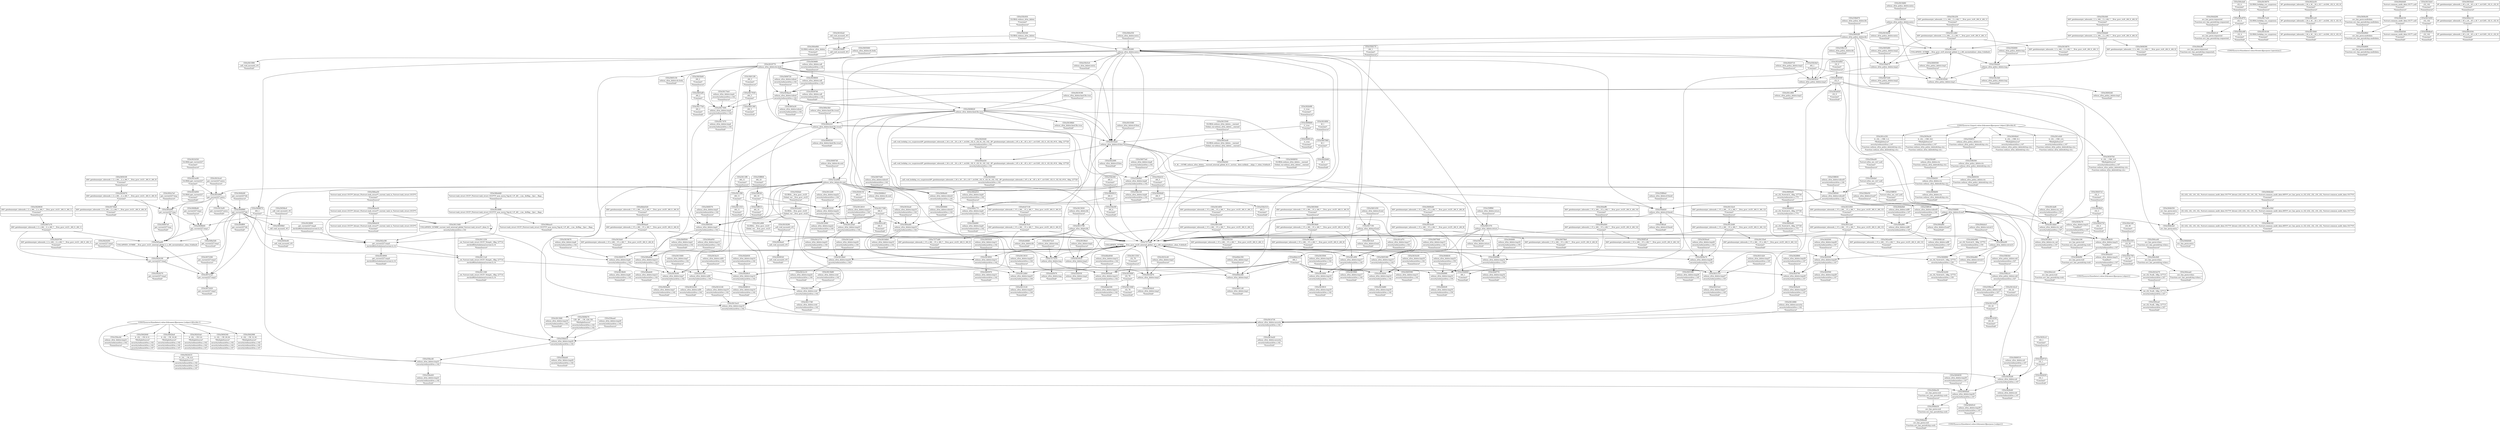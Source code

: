 digraph {
	CE0x55ff050 [shape=record,shape=Mrecord,label="{CE0x55ff050|%struct.xfrm_sec_ctx*_null|*Constant*|*SummSink*}"]
	CE0x5610ce0 [shape=record,shape=Mrecord,label="{CE0x5610ce0|get_current227:entry|*SummSource*}"]
	CE0x564c870 [shape=record,shape=Mrecord,label="{CE0x564c870|i32_4|*Constant*}"]
	CE0x565a9f0 [shape=record,shape=Mrecord,label="{CE0x565a9f0|get_current227:tmp}"]
	CE0x55fe410 [shape=record,shape=Mrecord,label="{CE0x55fe410|i64_5|*Constant*|*SummSource*}"]
	CE0x69dc210 [shape=record,shape=Mrecord,label="{CE0x69dc210|i64_1|*Constant*}"]
	CE0x564c5d0 [shape=record,shape=Mrecord,label="{CE0x564c5d0|i16_39|*Constant*|*SummSource*}"]
	CE0x56047c0 [shape=record,shape=Mrecord,label="{CE0x56047c0|i32_3|*Constant*|*SummSource*}"]
	CE0x5605380 [shape=record,shape=Mrecord,label="{CE0x5605380|selinux_xfrm_delete:tmp15|security/selinux/xfrm.c,142}"]
	CE0x5614a20 [shape=record,shape=Mrecord,label="{CE0x5614a20|selinux_xfrm_delete:security|security/selinux/xfrm.c,142|*SummSink*}"]
	CE0x5612c10 [shape=record,shape=Mrecord,label="{CE0x5612c10|selinux_xfrm_delete:tmp24|security/selinux/xfrm.c,144|*SummSink*}"]
	CE0x7577a10 [shape=record,shape=Mrecord,label="{CE0x7577a10|selinux_xfrm_delete:tmp}"]
	CE0x5613e50 [shape=record,shape=Mrecord,label="{CE0x5613e50|i32_22|*Constant*}"]
	CE0x564ebc0 [shape=record,shape=Mrecord,label="{CE0x564ebc0|selinux_xfrm_delete:retval.0|*SummSource*}"]
	"CONST[source:0(mediator),value:2(dynamic)][purpose:{subject}][SrcIdx:1]"
	CE0x5638600 [shape=record,shape=Mrecord,label="{CE0x5638600|selinux_xfrm_delete:call|security/selinux/xfrm.c,142}"]
	CE0x5631420 [shape=record,shape=Mrecord,label="{CE0x5631420|selinux_xfrm_delete:tmp27|security/selinux/xfrm.c,145|*SummSource*}"]
	CE0x5618290 [shape=record,shape=Mrecord,label="{CE0x5618290|_call_void_mcount()_#3|*SummSource*}"]
	CE0x55fb870 [shape=record,shape=Mrecord,label="{CE0x55fb870|selinux_xfrm_policy_delete:bb|*SummSource*}"]
	CE0x5612610 [shape=record,shape=Mrecord,label="{CE0x5612610|selinux_xfrm_delete:tmp23|security/selinux/xfrm.c,144|*SummSource*}"]
	CE0x56396f0 [shape=record,shape=Mrecord,label="{CE0x56396f0|selinux_xfrm_delete:call|security/selinux/xfrm.c,142|*SummSource*}"]
	CE0x5608f60 [shape=record,shape=Mrecord,label="{CE0x5608f60|_ret_i32_%retval.0,_!dbg_!27751|security/selinux/xfrm.c,150}"]
	CE0x55f2030 [shape=record,shape=Mrecord,label="{CE0x55f2030|selinux_xfrm_delete:tmp2|*SummSink*}"]
	CE0x5608390 [shape=record,shape=Mrecord,label="{CE0x5608390|i64*_getelementptr_inbounds_(_2_x_i64_,_2_x_i64_*___llvm_gcov_ctr9,_i64_0,_i64_0)|*Constant*|*SummSink*}"]
	CE0x562f300 [shape=record,shape=Mrecord,label="{CE0x562f300|selinux_xfrm_delete:tmp28|security/selinux/xfrm.c,147|*SummSource*}"]
	CE0x564f480 [shape=record,shape=Mrecord,label="{CE0x564f480|selinux_xfrm_delete:tmp32|security/selinux/xfrm.c,150}"]
	CE0x562b9f0 [shape=record,shape=Mrecord,label="{CE0x562b9f0|i1_true|*Constant*|*SummSource*}"]
	CE0x564ed60 [shape=record,shape=Mrecord,label="{CE0x564ed60|selinux_xfrm_delete:retval.0|*SummSink*}"]
	CE0x55fe5f0 [shape=record,shape=Mrecord,label="{CE0x55fe5f0|i64_4|*Constant*|*SummSink*}"]
	CE0x561e440 [shape=record,shape=Mrecord,label="{CE0x561e440|4:_i32,_:_CRE_2,4_|*MultipleSource*|security/selinux/xfrm.c,147|Function::selinux_xfrm_policy_delete&Arg::ctx::|Function::selinux_xfrm_delete&Arg::ctx::}"]
	CE0x5611ff0 [shape=record,shape=Mrecord,label="{CE0x5611ff0|i64_11|*Constant*|*SummSource*}"]
	CE0x564bf90 [shape=record,shape=Mrecord,label="{CE0x564bf90|avc_has_perm:tsid|Function::avc_has_perm&Arg::tsid::}"]
	CE0x5619d60 [shape=record,shape=Mrecord,label="{CE0x5619d60|selinux_xfrm_policy_delete:entry|*SummSource*}"]
	CE0x5616870 [shape=record,shape=Mrecord,label="{CE0x5616870|i64*_getelementptr_inbounds_(_2_x_i64_,_2_x_i64_*___llvm_gcov_ctr9,_i64_0,_i64_1)|*Constant*|*SummSink*}"]
	CE0x5642640 [shape=record,shape=Mrecord,label="{CE0x5642640|4:_i32,_:_CR_8,12_|*MultipleSource*|security/selinux/xfrm.c,142|security/selinux/xfrm.c,142|security/selinux/xfrm.c,147}"]
	CE0x56174e0 [shape=record,shape=Mrecord,label="{CE0x56174e0|selinux_xfrm_delete:tmp4|security/selinux/xfrm.c,142|*SummSource*}"]
	CE0x5607960 [shape=record,shape=Mrecord,label="{CE0x5607960|i8_1|*Constant*}"]
	CE0x561be40 [shape=record,shape=Mrecord,label="{CE0x561be40|i64*_getelementptr_inbounds_(_15_x_i64_,_15_x_i64_*___llvm_gcov_ctr25,_i64_0,_i64_8)|*Constant*}"]
	CE0x5624200 [shape=record,shape=Mrecord,label="{CE0x5624200|get_current227:tmp2|*SummSource*}"]
	CE0x5615830 [shape=record,shape=Mrecord,label="{CE0x5615830|selinux_xfrm_delete:bb|*SummSource*}"]
	CE0x561f490 [shape=record,shape=Mrecord,label="{CE0x561f490|selinux_xfrm_delete:tmp18|security/selinux/xfrm.c,142}"]
	CE0x55ff800 [shape=record,shape=Mrecord,label="{CE0x55ff800|i64_10|*Constant*|*SummSource*}"]
	CE0x56076b0 [shape=record,shape=Mrecord,label="{CE0x56076b0|i64*_getelementptr_inbounds_(_15_x_i64_,_15_x_i64_*___llvm_gcov_ctr25,_i64_0,_i64_8)|*Constant*|*SummSink*}"]
	CE0x5604630 [shape=record,shape=Mrecord,label="{CE0x5604630|selinux_xfrm_delete:tmp30|security/selinux/xfrm.c,147|*SummSource*}"]
	CE0x5611840 [shape=record,shape=Mrecord,label="{CE0x5611840|i32_78|*Constant*|*SummSink*}"]
	CE0x56736a0 [shape=record,shape=Mrecord,label="{CE0x56736a0|i64*_getelementptr_inbounds_(_2_x_i64_,_2_x_i64_*___llvm_gcov_ctr21,_i64_0,_i64_0)|*Constant*|*SummSink*}"]
	CE0x5605150 [shape=record,shape=Mrecord,label="{CE0x5605150|selinux_xfrm_delete:do.body|*SummSink*}"]
	"CONST[source:0(mediator),value:2(dynamic)][purpose:{object}]"
	CE0x5608d00 [shape=record,shape=Mrecord,label="{CE0x5608d00|selinux_xfrm_delete:ctx|Function::selinux_xfrm_delete&Arg::ctx::|*SummSink*}"]
	CE0x5603a30 [shape=record,shape=Mrecord,label="{CE0x5603a30|selinux_xfrm_delete:tobool|security/selinux/xfrm.c,142|*SummSink*}"]
	CE0x56226f0 [shape=record,shape=Mrecord,label="{CE0x56226f0|selinux_xfrm_delete:if.then|*SummSink*}"]
	CE0x5629630 [shape=record,shape=Mrecord,label="{CE0x5629630|i64*_getelementptr_inbounds_(_2_x_i64_,_2_x_i64_*___llvm_gcov_ctr21,_i64_0,_i64_1)|*Constant*|*SummSource*}"]
	CE0x5612ad0 [shape=record,shape=Mrecord,label="{CE0x5612ad0|selinux_xfrm_delete:tmp24|security/selinux/xfrm.c,144|*SummSource*}"]
	CE0x5601570 [shape=record,shape=Mrecord,label="{CE0x5601570|selinux_xfrm_delete:return}"]
	CE0x5618db0 [shape=record,shape=Mrecord,label="{CE0x5618db0|selinux_xfrm_delete:tmp10|security/selinux/xfrm.c,142|*SummSink*}"]
	CE0x564b550 [shape=record,shape=Mrecord,label="{CE0x564b550|avc_has_perm:entry|*SummSource*}"]
	CE0x564fb50 [shape=record,shape=Mrecord,label="{CE0x564fb50|selinux_xfrm_delete:tmp33|security/selinux/xfrm.c,150|*SummSource*}"]
	CE0x560f300 [shape=record,shape=Mrecord,label="{CE0x560f300|selinux_xfrm_delete:tmp5|security/selinux/xfrm.c,142}"]
	CE0x6bbd320 [shape=record,shape=Mrecord,label="{CE0x6bbd320|i64*_getelementptr_inbounds_(_15_x_i64_,_15_x_i64_*___llvm_gcov_ctr25,_i64_0,_i64_6)|*Constant*|*SummSource*}"]
	CE0x564c430 [shape=record,shape=Mrecord,label="{CE0x564c430|i16_39|*Constant*}"]
	CE0x55fdd20 [shape=record,shape=Mrecord,label="{CE0x55fdd20|selinux_xfrm_delete:ctx|Function::selinux_xfrm_delete&Arg::ctx::}"]
	CE0x564ce80 [shape=record,shape=Mrecord,label="{CE0x564ce80|i32_4|*Constant*|*SummSink*}"]
	CE0x6cb70c0 [shape=record,shape=Mrecord,label="{CE0x6cb70c0|i64*_getelementptr_inbounds_(_15_x_i64_,_15_x_i64_*___llvm_gcov_ctr25,_i64_0,_i64_0)|*Constant*}"]
	CE0x55fd170 [shape=record,shape=Mrecord,label="{CE0x55fd170|i64_1|*Constant*|*SummSource*}"]
	CE0x56171f0 [shape=record,shape=Mrecord,label="{CE0x56171f0|selinux_xfrm_delete:if.end}"]
	CE0x5615f90 [shape=record,shape=Mrecord,label="{CE0x5615f90|_call_void_mcount()_#3|*SummSink*}"]
	CE0x564b9d0 [shape=record,shape=Mrecord,label="{CE0x564b9d0|avc_has_perm:entry|*SummSink*}"]
	CE0x560a430 [shape=record,shape=Mrecord,label="{CE0x560a430|_call_void_lockdep_rcu_suspicious(i8*_getelementptr_inbounds_(_24_x_i8_,_24_x_i8_*_.str244,_i32_0,_i32_0),_i32_142,_i8*_getelementptr_inbounds_(_45_x_i8_,_45_x_i8_*_.str1245,_i32_0,_i32_0))_#10,_!dbg_!27729|security/selinux/xfrm.c,142}"]
	CE0x564be30 [shape=record,shape=Mrecord,label="{CE0x564be30|avc_has_perm:ssid|Function::avc_has_perm&Arg::ssid::|*SummSource*}"]
	CE0x5619b00 [shape=record,shape=Mrecord,label="{CE0x5619b00|selinux_xfrm_delete:tmp6|security/selinux/xfrm.c,142|*SummSink*}"]
	CE0x5618100 [shape=record,shape=Mrecord,label="{CE0x5618100|GLOBAL:lockdep_rcu_suspicious|*Constant*|*SummSink*}"]
	CE0x560f500 [shape=record,shape=Mrecord,label="{CE0x560f500|selinux_xfrm_delete:tmp5|security/selinux/xfrm.c,142|*SummSink*}"]
	CE0x560e2c0 [shape=record,shape=Mrecord,label="{CE0x560e2c0|selinux_xfrm_delete:land.lhs.true2}"]
	CE0x56372c0 [shape=record,shape=Mrecord,label="{CE0x56372c0|selinux_xfrm_delete:tmp|*SummSource*}"]
	CE0x5636150 [shape=record,shape=Mrecord,label="{CE0x5636150|i64_0|*Constant*|*SummSource*}"]
	CE0x55fee00 [shape=record,shape=Mrecord,label="{CE0x55fee00|%struct.xfrm_sec_ctx*_null|*Constant*|*SummSource*}"]
	CE0x5617390 [shape=record,shape=Mrecord,label="{CE0x5617390|i64_0|*Constant*}"]
	CE0x55fe510 [shape=record,shape=Mrecord,label="{CE0x55fe510|i64_5|*Constant*|*SummSink*}"]
	CE0x564f1a0 [shape=record,shape=Mrecord,label="{CE0x564f1a0|i64*_getelementptr_inbounds_(_15_x_i64_,_15_x_i64_*___llvm_gcov_ctr25,_i64_0,_i64_14)|*Constant*|*SummSink*}"]
	CE0x5619400 [shape=record,shape=Mrecord,label="{CE0x5619400|_call_void_mcount()_#3}"]
	CE0x6cb7130 [shape=record,shape=Mrecord,label="{CE0x6cb7130|i64*_getelementptr_inbounds_(_15_x_i64_,_15_x_i64_*___llvm_gcov_ctr25,_i64_0,_i64_0)|*Constant*|*SummSource*}"]
	CE0x5605970 [shape=record,shape=Mrecord,label="{CE0x5605970|selinux_xfrm_delete:tmp11|security/selinux/xfrm.c,142|*SummSink*}"]
	CE0x5618770 [shape=record,shape=Mrecord,label="{CE0x5618770|selinux_xfrm_delete:do.body}"]
	CE0x6bbd040 [shape=record,shape=Mrecord,label="{CE0x6bbd040|selinux_xfrm_delete:tmp12|security/selinux/xfrm.c,142|*SummSource*}"]
	CE0x5601e20 [shape=record,shape=Mrecord,label="{CE0x5601e20|i8*_getelementptr_inbounds_(_24_x_i8_,_24_x_i8_*_.str244,_i32_0,_i32_0)|*Constant*}"]
	CE0x5642be0 [shape=record,shape=Mrecord,label="{CE0x5642be0|4:_i32,_:_CR_16,20_|*MultipleSource*|security/selinux/xfrm.c,142|security/selinux/xfrm.c,142|security/selinux/xfrm.c,147}"]
	CE0x5606510 [shape=record,shape=Mrecord,label="{CE0x5606510|selinux_xfrm_delete:sid|security/selinux/xfrm.c,147|*SummSource*}"]
	CE0x561b960 [shape=record,shape=Mrecord,label="{CE0x561b960|get_current227:entry}"]
	CE0x55feaa0 [shape=record,shape=Mrecord,label="{CE0x55feaa0|selinux_xfrm_delete:tmp20|security/selinux/xfrm.c,142|*SummSource*}"]
	CE0x56044a0 [shape=record,shape=Mrecord,label="{CE0x56044a0|selinux_xfrm_delete:tmp30|security/selinux/xfrm.c,147}"]
	CE0x5639760 [shape=record,shape=Mrecord,label="{CE0x5639760|selinux_xfrm_delete:call|security/selinux/xfrm.c,142|*SummSink*}"]
	CE0x560e810 [shape=record,shape=Mrecord,label="{CE0x560e810|selinux_xfrm_delete:tmp9|security/selinux/xfrm.c,142|*SummSource*}"]
	CE0x56038d0 [shape=record,shape=Mrecord,label="{CE0x56038d0|i64*_getelementptr_inbounds_(_15_x_i64_,_15_x_i64_*___llvm_gcov_ctr25,_i64_0,_i64_9)|*Constant*}"]
	CE0x564b1a0 [shape=record,shape=Mrecord,label="{CE0x564b1a0|selinux_xfrm_delete:call8|security/selinux/xfrm.c,147|*SummSink*}"]
	CE0x5616f00 [shape=record,shape=Mrecord,label="{CE0x5616f00|i8_1|*Constant*|*SummSource*}"]
	CE0x55f2800 [shape=record,shape=Mrecord,label="{CE0x55f2800|selinux_xfrm_policy_delete:tmp|*SummSource*}"]
	CE0x562f890 [shape=record,shape=Mrecord,label="{CE0x562f890|selinux_xfrm_delete:tmp29|security/selinux/xfrm.c,147|*SummSource*}"]
	CE0x5611f10 [shape=record,shape=Mrecord,label="{CE0x5611f10|i64_11|*Constant*|*SummSink*}"]
	CE0x55faae0 [shape=record,shape=Mrecord,label="{CE0x55faae0|selinux_xfrm_policy_delete:tmp}"]
	CE0x560a0b0 [shape=record,shape=Mrecord,label="{CE0x560a0b0|i64*_getelementptr_inbounds_(_15_x_i64_,_15_x_i64_*___llvm_gcov_ctr25,_i64_0,_i64_14)|*Constant*}"]
	CE0x5620440 [shape=record,shape=Mrecord,label="{CE0x5620440|_call_void_lockdep_rcu_suspicious(i8*_getelementptr_inbounds_(_24_x_i8_,_24_x_i8_*_.str244,_i32_0,_i32_0),_i32_142,_i8*_getelementptr_inbounds_(_45_x_i8_,_45_x_i8_*_.str1245,_i32_0,_i32_0))_#10,_!dbg_!27729|security/selinux/xfrm.c,142|*SummSource*}"]
	CE0x5611360 [shape=record,shape=Mrecord,label="{CE0x5611360|_ret_%struct.task_struct.1015*_%tmp4,_!dbg_!27714|./arch/x86/include/asm/current.h,14|*SummSink*}"]
	CE0x7577af0 [shape=record,shape=Mrecord,label="{CE0x7577af0|COLLAPSED:_GCMRE___llvm_gcov_ctr25_internal_global_15_x_i64_zeroinitializer:_elem_0:default:}"]
	CE0x5613fd0 [shape=record,shape=Mrecord,label="{CE0x5613fd0|selinux_xfrm_delete:tmp19|security/selinux/xfrm.c,142|*SummSink*}"]
	CE0x56128e0 [shape=record,shape=Mrecord,label="{CE0x56128e0|selinux_xfrm_delete:tmp24|security/selinux/xfrm.c,144}"]
	CE0x5630b50 [shape=record,shape=Mrecord,label="{CE0x5630b50|selinux_xfrm_delete:tmp31|*LoadInst*|security/selinux/xfrm.c,147}"]
	CE0x562f590 [shape=record,shape=Mrecord,label="{CE0x562f590|selinux_xfrm_delete:tmp28|security/selinux/xfrm.c,147|*SummSink*}"]
	CE0x55fb110 [shape=record,shape=Mrecord,label="{CE0x55fb110|selinux_xfrm_policy_delete:bb|*SummSink*}"]
	CE0x564cda0 [shape=record,shape=Mrecord,label="{CE0x564cda0|i32_4|*Constant*|*SummSource*}"]
	CE0x560a950 [shape=record,shape=Mrecord,label="{CE0x560a950|selinux_xfrm_delete:tmp13|security/selinux/xfrm.c,142|*SummSource*}"]
	CE0x56111e0 [shape=record,shape=Mrecord,label="{CE0x56111e0|_ret_%struct.task_struct.1015*_%tmp4,_!dbg_!27714|./arch/x86/include/asm/current.h,14}"]
	CE0x564d540 [shape=record,shape=Mrecord,label="{CE0x564d540|%struct.common_audit_data.1017*_null|*Constant*|*SummSink*}"]
	CE0x56074d0 [shape=record,shape=Mrecord,label="{CE0x56074d0|selinux_xfrm_delete:tobool1|security/selinux/xfrm.c,142|*SummSource*}"]
	CE0x6b0edc0 [shape=record,shape=Mrecord,label="{CE0x6b0edc0|_ret_i32_%call,_!dbg_!27713|security/selinux/xfrm.c,327}"]
	CE0x5615540 [shape=record,shape=Mrecord,label="{CE0x5615540|GLOBAL:selinux_xfrm_delete.__warned|Global_var:selinux_xfrm_delete.__warned|*SummSource*}"]
	CE0x5620710 [shape=record,shape=Mrecord,label="{CE0x5620710|selinux_xfrm_policy_delete:tmp3|*SummSource*}"]
	CE0x69dc350 [shape=record,shape=Mrecord,label="{CE0x69dc350|selinux_xfrm_delete:tmp1|*SummSource*}"]
	CE0x563cdc0 [shape=record,shape=Mrecord,label="{CE0x563cdc0|GLOBAL:__llvm_gcov_ctr25|Global_var:__llvm_gcov_ctr25}"]
	CE0x5610360 [shape=record,shape=Mrecord,label="{CE0x5610360|selinux_xfrm_delete:if.then|*SummSource*}"]
	CE0x5613b80 [shape=record,shape=Mrecord,label="{CE0x5613b80|selinux_xfrm_delete:cred|security/selinux/xfrm.c,142|*SummSource*}"]
	CE0x56186b0 [shape=record,shape=Mrecord,label="{CE0x56186b0|selinux_xfrm_delete:land.lhs.true|*SummSink*}"]
	CE0x56195c0 [shape=record,shape=Mrecord,label="{CE0x56195c0|selinux_xfrm_delete:tmp2}"]
	CE0x561b850 [shape=record,shape=Mrecord,label="{CE0x561b850|GLOBAL:get_current227|*Constant*|*SummSink*}"]
	CE0x5650bc0 [shape=record,shape=Mrecord,label="{CE0x5650bc0|_call_void_mcount()_#3|*SummSource*}"]
	CE0x5638590 [shape=record,shape=Mrecord,label="{CE0x5638590|i32_0|*Constant*}"]
	CE0x56122f0 [shape=record,shape=Mrecord,label="{CE0x56122f0|selinux_xfrm_delete:tmp22|security/selinux/xfrm.c,144|*SummSource*}"]
	CE0x560ab40 [shape=record,shape=Mrecord,label="{CE0x560ab40|selinux_xfrm_delete:tmp13|security/selinux/xfrm.c,142|*SummSink*}"]
	CE0x562b930 [shape=record,shape=Mrecord,label="{CE0x562b930|selinux_xfrm_delete:tmp14|security/selinux/xfrm.c,142|*SummSource*}"]
	CE0x5608530 [shape=record,shape=Mrecord,label="{CE0x5608530|selinux_xfrm_delete:land.lhs.true2|*SummSink*}"]
	CE0x564bb50 [shape=record,shape=Mrecord,label="{CE0x564bb50|avc_has_perm:ssid|Function::avc_has_perm&Arg::ssid::}"]
	CE0x564d690 [shape=record,shape=Mrecord,label="{CE0x564d690|avc_has_perm:auditdata|Function::avc_has_perm&Arg::auditdata::|*SummSink*}"]
	CE0x56120d0 [shape=record,shape=Mrecord,label="{CE0x56120d0|i64*_getelementptr_inbounds_(_15_x_i64_,_15_x_i64_*___llvm_gcov_ctr25,_i64_0,_i64_12)|*Constant*}"]
	CE0x560a2f0 [shape=record,shape=Mrecord,label="{CE0x560a2f0|selinux_xfrm_delete:retval.0}"]
	CE0x5608b60 [shape=record,shape=Mrecord,label="{CE0x5608b60|get_current227:tmp1}"]
	CE0x5613010 [shape=record,shape=Mrecord,label="{CE0x5613010|selinux_xfrm_delete:tmp25|security/selinux/xfrm.c,144|*SummSource*}"]
	CE0x5611f80 [shape=record,shape=Mrecord,label="{CE0x5611f80|i64_11|*Constant*}"]
	CE0x55f89e0 [shape=record,shape=Mrecord,label="{CE0x55f89e0|selinux_xfrm_delete:if.then6|*SummSource*}"]
	CE0x5633d70 [shape=record,shape=Mrecord,label="{CE0x5633d70|selinux_xfrm_delete:tmp3}"]
	CE0x5619c60 [shape=record,shape=Mrecord,label="{CE0x5619c60|selinux_xfrm_delete:tmp7|security/selinux/xfrm.c,142}"]
	CE0x5617400 [shape=record,shape=Mrecord,label="{CE0x5617400|selinux_xfrm_delete:tmp4|security/selinux/xfrm.c,142}"]
	CE0x5629760 [shape=record,shape=Mrecord,label="{CE0x5629760|i64*_getelementptr_inbounds_(_2_x_i64_,_2_x_i64_*___llvm_gcov_ctr21,_i64_0,_i64_1)|*Constant*|*SummSink*}"]
	CE0x55f93b0 [shape=record,shape=Mrecord,label="{CE0x55f93b0|selinux_xfrm_policy_delete:entry}"]
	CE0x56196c0 [shape=record,shape=Mrecord,label="{CE0x56196c0|selinux_xfrm_delete:tmp2|*SummSource*}"]
	CE0x562ae20 [shape=record,shape=Mrecord,label="{CE0x562ae20|%struct.task_struct.1015**_bitcast_(%struct.task_struct**_current_task_to_%struct.task_struct.1015**)|*Constant*}"]
	CE0x561ca40 [shape=record,shape=Mrecord,label="{CE0x561ca40|COLLAPSED:_GCMRE___llvm_gcov_ctr9_internal_global_2_x_i64_zeroinitializer:_elem_0:default:}"]
	CE0x5603b60 [shape=record,shape=Mrecord,label="{CE0x5603b60|i64_2|*Constant*|*SummSource*}"]
	CE0x5622e50 [shape=record,shape=Mrecord,label="{CE0x5622e50|i8*_getelementptr_inbounds_(_24_x_i8_,_24_x_i8_*_.str244,_i32_0,_i32_0)|*Constant*|*SummSource*}"]
	CE0x560e550 [shape=record,shape=Mrecord,label="{CE0x560e550|selinux_xfrm_delete:entry|*SummSource*}"]
	CE0x56002f0 [shape=record,shape=Mrecord,label="{CE0x56002f0|selinux_xfrm_policy_delete:bb}"]
	CE0x56721a0 [shape=record,shape=Mrecord,label="{CE0x56721a0|get_current227:tmp3}"]
	CE0x564f4f0 [shape=record,shape=Mrecord,label="{CE0x564f4f0|selinux_xfrm_delete:tmp32|security/selinux/xfrm.c,150|*SummSource*}"]
	CE0x5614330 [shape=record,shape=Mrecord,label="{CE0x5614330|i32_22|*Constant*|*SummSink*}"]
	CE0x55ffca0 [shape=record,shape=Mrecord,label="{CE0x55ffca0|selinux_xfrm_delete:if.then6|*SummSink*}"]
	CE0x5601450 [shape=record,shape=Mrecord,label="{CE0x5601450|selinux_xfrm_delete:if.end|*SummSource*}"]
	CE0x566eac0 [shape=record,shape=Mrecord,label="{CE0x566eac0|%struct.task_struct.1015*_(%struct.task_struct.1015**)*_asm_movq_%gs:$_1:P_,$0_,_r,im,_dirflag_,_fpsr_,_flags_|*SummSink*}"]
	CE0x56068c0 [shape=record,shape=Mrecord,label="{CE0x56068c0|selinux_xfrm_delete:do.end|*SummSink*}"]
	CE0x563a8b0 [shape=record,shape=Mrecord,label="{CE0x563a8b0|i32_0|*Constant*|*SummSource*}"]
	CE0x5604750 [shape=record,shape=Mrecord,label="{CE0x5604750|i32_3|*Constant*|*SummSink*}"]
	CE0x5605830 [shape=record,shape=Mrecord,label="{CE0x5605830|selinux_xfrm_delete:tmp11|security/selinux/xfrm.c,142|*SummSource*}"]
	CE0x55fc040 [shape=record,shape=Mrecord,label="{CE0x55fc040|i64*_getelementptr_inbounds_(_2_x_i64_,_2_x_i64_*___llvm_gcov_ctr9,_i64_0,_i64_0)|*Constant*|*SummSource*}"]
	CE0x562fcc0 [shape=record,shape=Mrecord,label="{CE0x562fcc0|i32_1|*Constant*|*SummSource*}"]
	CE0x5600660 [shape=record,shape=Mrecord,label="{CE0x5600660|selinux_xfrm_delete:tobool1|security/selinux/xfrm.c,142|*SummSink*}"]
	CE0x562e3f0 [shape=record,shape=Mrecord,label="{CE0x562e3f0|get_current227:tmp4|./arch/x86/include/asm/current.h,14}"]
	CE0x562b8c0 [shape=record,shape=Mrecord,label="{CE0x562b8c0|selinux_xfrm_delete:tmp14|security/selinux/xfrm.c,142}"]
	CE0x55fe120 [shape=record,shape=Mrecord,label="{CE0x55fe120|selinux_xfrm_delete:tmp8|security/selinux/xfrm.c,142|*SummSink*}"]
	CE0x5616b90 [shape=record,shape=Mrecord,label="{CE0x5616b90|selinux_xfrm_delete:tmp16|security/selinux/xfrm.c,142}"]
	CE0x55fd900 [shape=record,shape=Mrecord,label="{CE0x55fd900|i64_1|*Constant*|*SummSink*}"]
	CE0x5614140 [shape=record,shape=Mrecord,label="{CE0x5614140|selinux_xfrm_delete:tmp19|security/selinux/xfrm.c,142|*SummSource*}"]
	CE0x5634dc0 [shape=record,shape=Mrecord,label="{CE0x5634dc0|selinux_xfrm_delete:tmp3|*SummSink*}"]
	CE0x56243a0 [shape=record,shape=Mrecord,label="{CE0x56243a0|4:_i32,_:_CR_0,4_|*MultipleSource*|security/selinux/xfrm.c,142|security/selinux/xfrm.c,142|security/selinux/xfrm.c,147}"]
	CE0x564d4d0 [shape=record,shape=Mrecord,label="{CE0x564d4d0|%struct.common_audit_data.1017*_null|*Constant*|*SummSource*}"]
	CE0x562f710 [shape=record,shape=Mrecord,label="{CE0x562f710|i32_1|*Constant*}"]
	CE0x5615d50 [shape=record,shape=Mrecord,label="{CE0x5615d50|i32_142|*Constant*}"]
	CE0x5615940 [shape=record,shape=Mrecord,label="{CE0x5615940|i8*_getelementptr_inbounds_(_24_x_i8_,_24_x_i8_*_.str244,_i32_0,_i32_0)|*Constant*|*SummSink*}"]
	CE0x560e110 [shape=record,shape=Mrecord,label="{CE0x560e110|i8*_getelementptr_inbounds_(_45_x_i8_,_45_x_i8_*_.str1245,_i32_0,_i32_0)|*Constant*}"]
	CE0x562fd30 [shape=record,shape=Mrecord,label="{CE0x562fd30|i32_1|*Constant*|*SummSink*}"]
	CE0x561ee90 [shape=record,shape=Mrecord,label="{CE0x561ee90|GLOBAL:get_current227|*Constant*}"]
	CE0x55ff300 [shape=record,shape=Mrecord,label="{CE0x55ff300|selinux_xfrm_delete:tobool5|security/selinux/xfrm.c,144}"]
	CE0x5605590 [shape=record,shape=Mrecord,label="{CE0x5605590|selinux_xfrm_delete:tmp15|security/selinux/xfrm.c,142|*SummSink*}"]
	CE0x5619190 [shape=record,shape=Mrecord,label="{CE0x5619190|selinux_xfrm_delete:land.lhs.true|*SummSource*}"]
	CE0x56142c0 [shape=record,shape=Mrecord,label="{CE0x56142c0|i32_22|*Constant*|*SummSource*}"]
	CE0x561b330 [shape=record,shape=Mrecord,label="{CE0x561b330|selinux_xfrm_delete:call4|security/selinux/xfrm.c,142|*SummSink*}"]
	CE0x5612770 [shape=record,shape=Mrecord,label="{CE0x5612770|selinux_xfrm_delete:tmp23|security/selinux/xfrm.c,144|*SummSink*}"]
	CE0x56073a0 [shape=record,shape=Mrecord,label="{CE0x56073a0|selinux_xfrm_delete:tmp8|security/selinux/xfrm.c,142|*SummSource*}"]
	CE0x5601080 [shape=record,shape=Mrecord,label="{CE0x5601080|i64*_getelementptr_inbounds_(_15_x_i64_,_15_x_i64_*___llvm_gcov_ctr25,_i64_0,_i64_1)|*Constant*}"]
	CE0x5613120 [shape=record,shape=Mrecord,label="{CE0x5613120|selinux_xfrm_delete:tmp25|security/selinux/xfrm.c,144|*SummSink*}"]
	CE0x56014c0 [shape=record,shape=Mrecord,label="{CE0x56014c0|selinux_xfrm_delete:if.end|*SummSink*}"]
	CE0x560f370 [shape=record,shape=Mrecord,label="{CE0x560f370|selinux_xfrm_delete:tmp5|security/selinux/xfrm.c,142|*SummSource*}"]
	CE0x7577a80 [shape=record,shape=Mrecord,label="{CE0x7577a80|i64*_getelementptr_inbounds_(_15_x_i64_,_15_x_i64_*___llvm_gcov_ctr25,_i64_0,_i64_0)|*Constant*|*SummSink*}"]
	CE0x561fa10 [shape=record,shape=Mrecord,label="{CE0x561fa10|selinux_xfrm_delete:call4|security/selinux/xfrm.c,142|*SummSource*}"]
	CE0x5609070 [shape=record,shape=Mrecord,label="{CE0x5609070|i64_1|*Constant*}"]
	CE0x56132c0 [shape=record,shape=Mrecord,label="{CE0x56132c0|i64*_getelementptr_inbounds_(_15_x_i64_,_15_x_i64_*___llvm_gcov_ctr25,_i64_0,_i64_12)|*Constant*|*SummSource*}"]
	CE0x55ff450 [shape=record,shape=Mrecord,label="{CE0x55ff450|selinux_xfrm_delete:tobool5|security/selinux/xfrm.c,144|*SummSource*}"]
	CE0x56315c0 [shape=record,shape=Mrecord,label="{CE0x56315c0|selinux_xfrm_delete:tmp27|security/selinux/xfrm.c,145|*SummSink*}"]
	CE0x5606720 [shape=record,shape=Mrecord,label="{CE0x5606720|selinux_xfrm_delete:tobool|security/selinux/xfrm.c,142|*SummSource*}"]
	CE0x56312a0 [shape=record,shape=Mrecord,label="{CE0x56312a0|i64*_getelementptr_inbounds_(_15_x_i64_,_15_x_i64_*___llvm_gcov_ctr25,_i64_0,_i64_13)|*Constant*}"]
	CE0x5600810 [shape=record,shape=Mrecord,label="{CE0x5600810|i64_4|*Constant*}"]
	CE0x5631310 [shape=record,shape=Mrecord,label="{CE0x5631310|selinux_xfrm_delete:tmp27|security/selinux/xfrm.c,145}"]
	CE0x5616540 [shape=record,shape=Mrecord,label="{CE0x5616540|selinux_xfrm_policy_delete:tmp1}"]
	CE0x5615790 [shape=record,shape=Mrecord,label="{CE0x5615790|selinux_xfrm_delete:bb}"]
	CE0x564adc0 [shape=record,shape=Mrecord,label="{CE0x564adc0|selinux_xfrm_delete:tmp31|*LoadInst*|security/selinux/xfrm.c,147|*SummSink*}"]
	CE0x565aa60 [shape=record,shape=Mrecord,label="{CE0x565aa60|COLLAPSED:_GCMRE___llvm_gcov_ctr21_internal_global_2_x_i64_zeroinitializer:_elem_0:default:}"]
	CE0x561def0 [shape=record,shape=Mrecord,label="{CE0x561def0|selinux_xfrm_delete:ctx_sid|security/selinux/xfrm.c,147|*SummSource*}"]
	CE0x5611550 [shape=record,shape=Mrecord,label="{CE0x5611550|i32_78|*Constant*|*SummSource*}"]
	CE0x56204b0 [shape=record,shape=Mrecord,label="{CE0x56204b0|_call_void_lockdep_rcu_suspicious(i8*_getelementptr_inbounds_(_24_x_i8_,_24_x_i8_*_.str244,_i32_0,_i32_0),_i32_142,_i8*_getelementptr_inbounds_(_45_x_i8_,_45_x_i8_*_.str1245,_i32_0,_i32_0))_#10,_!dbg_!27729|security/selinux/xfrm.c,142|*SummSink*}"]
	CE0x5672420 [shape=record,shape=Mrecord,label="{CE0x5672420|get_current227:tmp3|*SummSink*}"]
	CE0x5614730 [shape=record,shape=Mrecord,label="{CE0x5614730|selinux_xfrm_delete:security|security/selinux/xfrm.c,142}"]
	CE0x561feb0 [shape=record,shape=Mrecord,label="{CE0x561feb0|i64*_getelementptr_inbounds_(_15_x_i64_,_15_x_i64_*___llvm_gcov_ctr25,_i64_0,_i64_6)|*Constant*|*SummSink*}"]
	CE0x55fc5c0 [shape=record,shape=Mrecord,label="{CE0x55fc5c0|selinux_xfrm_delete:entry|*SummSink*}"]
	CE0x5624190 [shape=record,shape=Mrecord,label="{CE0x5624190|get_current227:tmp2}"]
	CE0x5630c70 [shape=record,shape=Mrecord,label="{CE0x5630c70|selinux_xfrm_delete:tmp31|*LoadInst*|security/selinux/xfrm.c,147|*SummSource*}"]
	CE0x56501f0 [shape=record,shape=Mrecord,label="{CE0x56501f0|i64*_getelementptr_inbounds_(_2_x_i64_,_2_x_i64_*___llvm_gcov_ctr21,_i64_0,_i64_0)|*Constant*|*SummSource*}"]
	CE0x560e660 [shape=record,shape=Mrecord,label="{CE0x560e660|GLOBAL:selinux_xfrm_delete|*Constant*|*SummSink*}"]
	CE0x561b520 [shape=record,shape=Mrecord,label="{CE0x561b520|GLOBAL:get_current227|*Constant*|*SummSource*}"]
	CE0x55f2d90 [shape=record,shape=Mrecord,label="{CE0x55f2d90|selinux_xfrm_delete:entry}"]
	CE0x56177b0 [shape=record,shape=Mrecord,label="{CE0x56177b0|i64_2|*Constant*|*SummSink*}"]
	CE0x5608a40 [shape=record,shape=Mrecord,label="{CE0x5608a40|selinux_xfrm_delete:tobool1|security/selinux/xfrm.c,142}"]
	CE0x564fe90 [shape=record,shape=Mrecord,label="{CE0x564fe90|get_current227:bb|*SummSource*}"]
	CE0x5617470 [shape=record,shape=Mrecord,label="{CE0x5617470|selinux_xfrm_delete:tmp4|security/selinux/xfrm.c,142|*SummSink*}"]
	CE0x562fa30 [shape=record,shape=Mrecord,label="{CE0x562fa30|selinux_xfrm_delete:tmp29|security/selinux/xfrm.c,147|*SummSink*}"]
	CE0x55fe9a0 [shape=record,shape=Mrecord,label="{CE0x55fe9a0|%struct.xfrm_sec_ctx*_null|*Constant*}"]
	CE0x5616d60 [shape=record,shape=Mrecord,label="{CE0x5616d60|selinux_xfrm_delete:tmp16|security/selinux/xfrm.c,142|*SummSink*}"]
	CE0x55ff910 [shape=record,shape=Mrecord,label="{CE0x55ff910|i64_10|*Constant*|*SummSink*}"]
	CE0x55fe580 [shape=record,shape=Mrecord,label="{CE0x55fe580|i64_4|*Constant*|*SummSource*}"]
	CE0x55fed20 [shape=record,shape=Mrecord,label="{CE0x55fed20|selinux_xfrm_delete:tmp21|security/selinux/xfrm.c,142|*SummSink*}"]
	CE0x560ea60 [shape=record,shape=Mrecord,label="{CE0x560ea60|selinux_xfrm_delete:tmp10|security/selinux/xfrm.c,142}"]
	CE0x56012f0 [shape=record,shape=Mrecord,label="{CE0x56012f0|i64_3|*Constant*|*SummSource*}"]
	CE0x5650070 [shape=record,shape=Mrecord,label="{CE0x5650070|i64*_getelementptr_inbounds_(_2_x_i64_,_2_x_i64_*___llvm_gcov_ctr21,_i64_0,_i64_0)|*Constant*}"]
	CE0x55febd0 [shape=record,shape=Mrecord,label="{CE0x55febd0|selinux_xfrm_delete:tmp20|security/selinux/xfrm.c,142|*SummSink*}"]
	CE0x560e3b0 [shape=record,shape=Mrecord,label="{CE0x560e3b0|selinux_xfrm_delete:land.lhs.true2|*SummSource*}"]
	CE0x5650c60 [shape=record,shape=Mrecord,label="{CE0x5650c60|_call_void_mcount()_#3|*SummSink*}"]
	CE0x55fe040 [shape=record,shape=Mrecord,label="{CE0x55fe040|0:_i8,_:_GCMR_selinux_xfrm_delete.__warned_internal_global_i8_0,_section_.data.unlikely_,_align_1:_elem_0:default:}"]
	CE0x6bbd180 [shape=record,shape=Mrecord,label="{CE0x6bbd180|selinux_xfrm_delete:tmp12|security/selinux/xfrm.c,142|*SummSink*}"]
	CE0x5604e60 [shape=record,shape=Mrecord,label="{CE0x5604e60|selinux_xfrm_delete:tmp7|security/selinux/xfrm.c,142|*SummSink*}"]
	CE0x55f2ce0 [shape=record,shape=Mrecord,label="{CE0x55f2ce0|_ret_i32_%call,_!dbg_!27713|security/selinux/xfrm.c,327|*SummSink*}"]
	CE0x56079d0 [shape=record,shape=Mrecord,label="{CE0x56079d0|selinux_xfrm_delete:tmp15|security/selinux/xfrm.c,142|*SummSource*}"]
	CE0x560a8e0 [shape=record,shape=Mrecord,label="{CE0x560a8e0|selinux_xfrm_delete:tmp13|security/selinux/xfrm.c,142}"]
	CE0x5605060 [shape=record,shape=Mrecord,label="{CE0x5605060|selinux_xfrm_delete:do.body|*SummSource*}"]
	CE0x561e880 [shape=record,shape=Mrecord,label="{CE0x561e880|GLOBAL:__llvm_gcov_ctr25|Global_var:__llvm_gcov_ctr25|*SummSink*}"]
	CE0x5638520 [shape=record,shape=Mrecord,label="{CE0x5638520|_call_void_mcount()_#3|*SummSink*}"]
	CE0x564af80 [shape=record,shape=Mrecord,label="{CE0x564af80|selinux_xfrm_delete:call8|security/selinux/xfrm.c,147}"]
	CE0x56307b0 [shape=record,shape=Mrecord,label="{CE0x56307b0|4:_i32,_:_CRE_4,8_|*MultipleSource*|security/selinux/xfrm.c,147|Function::selinux_xfrm_policy_delete&Arg::ctx::|Function::selinux_xfrm_delete&Arg::ctx::}"]
	CE0x5604340 [shape=record,shape=Mrecord,label="{CE0x5604340|4:_i32,_:_CR_20,24_|*MultipleSource*|security/selinux/xfrm.c,142|security/selinux/xfrm.c,142|security/selinux/xfrm.c,147}"]
	CE0x561f500 [shape=record,shape=Mrecord,label="{CE0x561f500|selinux_xfrm_delete:tmp18|security/selinux/xfrm.c,142|*SummSource*}"]
	CE0x564cae0 [shape=record,shape=Mrecord,label="{CE0x564cae0|avc_has_perm:tclass|Function::avc_has_perm&Arg::tclass::|*SummSink*}"]
	CE0x562ed00 [shape=record,shape=Mrecord,label="{CE0x562ed00|i64*_getelementptr_inbounds_(_15_x_i64_,_15_x_i64_*___llvm_gcov_ctr25,_i64_0,_i64_13)|*Constant*|*SummSink*}"]
	CE0x56162a0 [shape=record,shape=Mrecord,label="{CE0x56162a0|_call_void_mcount()_#3|*SummSource*}"]
	CE0x561d8a0 [shape=record,shape=Mrecord,label="{CE0x561d8a0|i64*_getelementptr_inbounds_(_15_x_i64_,_15_x_i64_*___llvm_gcov_ctr25,_i64_0,_i64_9)|*Constant*|*SummSink*}"]
	CE0x5603940 [shape=record,shape=Mrecord,label="{CE0x5603940|i64*_getelementptr_inbounds_(_15_x_i64_,_15_x_i64_*___llvm_gcov_ctr25,_i64_0,_i64_9)|*Constant*|*SummSource*}"]
	CE0x55fff80 [shape=record,shape=Mrecord,label="{CE0x55fff80|selinux_xfrm_delete:return|*SummSource*}"]
	CE0x564d290 [shape=record,shape=Mrecord,label="{CE0x564d290|avc_has_perm:requested|Function::avc_has_perm&Arg::requested::|*SummSource*}"]
	CE0x563bac0 [shape=record,shape=Mrecord,label="{CE0x563bac0|selinux_xfrm_delete:tobool|security/selinux/xfrm.c,142}"]
	CE0x5604ae0 [shape=record,shape=Mrecord,label="{CE0x5604ae0|i64*_getelementptr_inbounds_(_15_x_i64_,_15_x_i64_*___llvm_gcov_ctr25,_i64_0,_i64_6)|*Constant*}"]
	CE0x56125a0 [shape=record,shape=Mrecord,label="{CE0x56125a0|selinux_xfrm_delete:tmp23|security/selinux/xfrm.c,144}"]
	CE0x561dde0 [shape=record,shape=Mrecord,label="{CE0x561dde0|selinux_xfrm_delete:ctx_sid|security/selinux/xfrm.c,147}"]
	CE0x5617e20 [shape=record,shape=Mrecord,label="{CE0x5617e20|GLOBAL:lockdep_rcu_suspicious|*Constant*}"]
	CE0x566ea50 [shape=record,shape=Mrecord,label="{CE0x566ea50|%struct.task_struct.1015**_bitcast_(%struct.task_struct**_current_task_to_%struct.task_struct.1015**)|*Constant*|*SummSource*}"]
	CE0x5600500 [shape=record,shape=Mrecord,label="{CE0x5600500|selinux_xfrm_policy_delete:tmp1|*SummSource*}"]
	CE0x5614980 [shape=record,shape=Mrecord,label="{CE0x5614980|selinux_xfrm_delete:security|security/selinux/xfrm.c,142|*SummSource*}"]
	CE0x55fb5b0 [shape=record,shape=Mrecord,label="{CE0x55fb5b0|selinux_xfrm_policy_delete:call|security/selinux/xfrm.c,327|*SummSource*}"]
	CE0x5618ca0 [shape=record,shape=Mrecord,label="{CE0x5618ca0|selinux_xfrm_delete:tmp10|security/selinux/xfrm.c,142|*SummSource*}"]
	CE0x56034e0 [shape=record,shape=Mrecord,label="{CE0x56034e0|i8*_getelementptr_inbounds_(_45_x_i8_,_45_x_i8_*_.str1245,_i32_0,_i32_0)|*Constant*|*SummSource*}"]
	CE0x561e330 [shape=record,shape=Mrecord,label="{CE0x561e330|4:_i32,_:_CRE_1,2_|*MultipleSource*|security/selinux/xfrm.c,147|Function::selinux_xfrm_policy_delete&Arg::ctx::|Function::selinux_xfrm_delete&Arg::ctx::}"]
	CE0x56302d0 [shape=record,shape=Mrecord,label="{CE0x56302d0|selinux_xfrm_delete:sid|security/selinux/xfrm.c,147}"]
	CE0x5622b60 [shape=record,shape=Mrecord,label="{CE0x5622b60|i8_1|*Constant*|*SummSink*}"]
	CE0x561cdb0 [shape=record,shape=Mrecord,label="{CE0x561cdb0|i64*_getelementptr_inbounds_(_2_x_i64_,_2_x_i64_*___llvm_gcov_ctr9,_i64_0,_i64_1)|*Constant*}"]
	CE0x5633c40 [shape=record,shape=Mrecord,label="{CE0x5633c40|selinux_xfrm_delete:tmp3|*SummSource*}"]
	CE0x564bed0 [shape=record,shape=Mrecord,label="{CE0x564bed0|avc_has_perm:ssid|Function::avc_has_perm&Arg::ssid::|*SummSink*}"]
	CE0x561dfc0 [shape=record,shape=Mrecord,label="{CE0x561dfc0|selinux_xfrm_delete:ctx_sid|security/selinux/xfrm.c,147|*SummSink*}"]
	"CONST[source:0(mediator),value:2(dynamic)][purpose:{subject}]"
	CE0x564cff0 [shape=record,shape=Mrecord,label="{CE0x564cff0|avc_has_perm:requested|Function::avc_has_perm&Arg::requested::|*SummSink*}"]
	CE0x56135e0 [shape=record,shape=Mrecord,label="{CE0x56135e0|i64*_getelementptr_inbounds_(_15_x_i64_,_15_x_i64_*___llvm_gcov_ctr25,_i64_0,_i64_12)|*Constant*|*SummSink*}"]
	CE0x5609ed0 [shape=record,shape=Mrecord,label="{CE0x5609ed0|_ret_i32_%retval.0,_!dbg_!27728|security/selinux/avc.c,775|*SummSink*}"]
	CE0x56006d0 [shape=record,shape=Mrecord,label="{CE0x56006d0|i64_5|*Constant*}"]
	CE0x5630a30 [shape=record,shape=Mrecord,label="{CE0x5630a30|4:_i32,_:_CRE_8,8_|*MultipleSource*|security/selinux/xfrm.c,147|Function::selinux_xfrm_policy_delete&Arg::ctx::|Function::selinux_xfrm_delete&Arg::ctx::}"]
	CE0x566e8d0 [shape=record,shape=Mrecord,label="{CE0x566e8d0|%struct.task_struct.1015*_(%struct.task_struct.1015**)*_asm_movq_%gs:$_1:P_,$0_,_r,im,_dirflag_,_fpsr_,_flags_|*SummSource*}"]
	CE0x561c860 [shape=record,shape=Mrecord,label="{CE0x561c860|selinux_xfrm_policy_delete:tmp3|*SummSink*}"]
	CE0x564b320 [shape=record,shape=Mrecord,label="{CE0x564b320|i32_(i32,_i32,_i16,_i32,_%struct.common_audit_data.1017*)*_bitcast_(i32_(i32,_i32,_i16,_i32,_%struct.common_audit_data.495*)*_avc_has_perm_to_i32_(i32,_i32,_i16,_i32,_%struct.common_audit_data.1017*)*)|*Constant*|*SummSink*}"]
	CE0x561f610 [shape=record,shape=Mrecord,label="{CE0x561f610|selinux_xfrm_delete:tmp18|security/selinux/xfrm.c,142|*SummSink*}"]
	CE0x5616430 [shape=record,shape=Mrecord,label="{CE0x5616430|selinux_xfrm_policy_delete:entry|*SummSink*}"]
	CE0x55ff160 [shape=record,shape=Mrecord,label="{CE0x55ff160|i64_10|*Constant*}"]
	CE0x5608620 [shape=record,shape=Mrecord,label="{CE0x5608620|selinux_xfrm_delete:land.lhs.true}"]
	CE0x5609350 [shape=record,shape=Mrecord,label="{CE0x5609350|selinux_xfrm_policy_delete:ctx|Function::selinux_xfrm_policy_delete&Arg::ctx::|*SummSink*}"]
	CE0x55fdf10 [shape=record,shape=Mrecord,label="{CE0x55fdf10|selinux_xfrm_policy_delete:ctx|Function::selinux_xfrm_policy_delete&Arg::ctx::|*SummSource*}"]
	CE0x564b0b0 [shape=record,shape=Mrecord,label="{CE0x564b0b0|selinux_xfrm_delete:call8|security/selinux/xfrm.c,147|*SummSource*}"]
	CE0x564d150 [shape=record,shape=Mrecord,label="{CE0x564d150|%struct.common_audit_data.1017*_null|*Constant*}"]
	CE0x56087e0 [shape=record,shape=Mrecord,label="{CE0x56087e0|get_current227:tmp|*SummSink*}"]
	CE0x56049e0 [shape=record,shape=Mrecord,label="{CE0x56049e0|4:_i32,_:_CRE_0,1_|*MultipleSource*|security/selinux/xfrm.c,147|Function::selinux_xfrm_policy_delete&Arg::ctx::|Function::selinux_xfrm_delete&Arg::ctx::}"]
	CE0x564fcf0 [shape=record,shape=Mrecord,label="{CE0x564fcf0|selinux_xfrm_delete:tmp33|security/selinux/xfrm.c,150|*SummSink*}"]
	CE0x564c2c0 [shape=record,shape=Mrecord,label="{CE0x564c2c0|avc_has_perm:tsid|Function::avc_has_perm&Arg::tsid::|*SummSink*}"]
	CE0x55fcbf0 [shape=record,shape=Mrecord,label="{CE0x55fcbf0|selinux_xfrm_delete:ctx|Function::selinux_xfrm_delete&Arg::ctx::|*SummSource*}"]
	CE0x563a920 [shape=record,shape=Mrecord,label="{CE0x563a920|i32_0|*Constant*|*SummSink*}"]
	CE0x561ef70 [shape=record,shape=Mrecord,label="{CE0x561ef70|selinux_xfrm_delete:tmp17|security/selinux/xfrm.c,142|*SummSource*}"]
	CE0x560dbe0 [shape=record,shape=Mrecord,label="{CE0x560dbe0|i32_142|*Constant*|*SummSink*}"]
	CE0x5603af0 [shape=record,shape=Mrecord,label="{CE0x5603af0|i64_2|*Constant*}"]
	CE0x55f1f30 [shape=record,shape=Mrecord,label="{CE0x55f1f30|i64*_getelementptr_inbounds_(_15_x_i64_,_15_x_i64_*___llvm_gcov_ctr25,_i64_0,_i64_1)|*Constant*|*SummSink*}"]
	CE0x5618f20 [shape=record,shape=Mrecord,label="{CE0x5618f20|selinux_xfrm_delete:tmp11|security/selinux/xfrm.c,142}"]
	CE0x5615dc0 [shape=record,shape=Mrecord,label="{CE0x5615dc0|i32_142|*Constant*|*SummSource*}"]
	CE0x5609e60 [shape=record,shape=Mrecord,label="{CE0x5609e60|_ret_i32_%retval.0,_!dbg_!27728|security/selinux/avc.c,775|*SummSource*}"]
	CE0x565a7e0 [shape=record,shape=Mrecord,label="{CE0x565a7e0|get_current227:tmp|*SummSource*}"]
	CE0x5624270 [shape=record,shape=Mrecord,label="{CE0x5624270|get_current227:tmp2|*SummSink*}"]
	CE0x564d810 [shape=record,shape=Mrecord,label="{CE0x564d810|_ret_i32_%retval.0,_!dbg_!27728|security/selinux/avc.c,775}"]
	CE0x55fc930 [shape=record,shape=Mrecord,label="{CE0x55fc930|GLOBAL:selinux_xfrm_delete|*Constant*|*SummSource*}"]
	CE0x560a690 [shape=record,shape=Mrecord,label="{CE0x560a690|_ret_i32_%retval.0,_!dbg_!27751|security/selinux/xfrm.c,150|*SummSource*}"]
	CE0x55fb500 [shape=record,shape=Mrecord,label="{CE0x55fb500|selinux_xfrm_policy_delete:ctx|Function::selinux_xfrm_policy_delete&Arg::ctx::}"]
	CE0x5610fd0 [shape=record,shape=Mrecord,label="{CE0x5610fd0|i32_78|*Constant*}"]
	CE0x564b3e0 [shape=record,shape=Mrecord,label="{CE0x564b3e0|avc_has_perm:entry}"]
	CE0x5600240 [shape=record,shape=Mrecord,label="{CE0x5600240|selinux_xfrm_policy_delete:tmp1|*SummSink*}"]
	CE0x4ef5070 [shape=record,shape=Mrecord,label="{CE0x4ef5070|selinux_xfrm_delete:tmp|*SummSink*}"]
	CE0x55fbce0 [shape=record,shape=Mrecord,label="{CE0x55fbce0|selinux_xfrm_policy_delete:call|security/selinux/xfrm.c,327|*SummSink*}"]
	CE0x55f2340 [shape=record,shape=Mrecord,label="{CE0x55f2340|GLOBAL:selinux_xfrm_delete|*Constant*}"]
	CE0x5608950 [shape=record,shape=Mrecord,label="{CE0x5608950|GLOBAL:selinux_xfrm_delete.__warned|Global_var:selinux_xfrm_delete.__warned|*SummSink*}"]
	CE0x564d9b0 [shape=record,shape=Mrecord,label="{CE0x564d9b0|avc_has_perm:auditdata|Function::avc_has_perm&Arg::auditdata::}"]
	CE0x56509b0 [shape=record,shape=Mrecord,label="{CE0x56509b0|_call_void_mcount()_#3}"]
	CE0x55fd6f0 [shape=record,shape=Mrecord,label="{CE0x55fd6f0|selinux_xfrm_delete:if.end7}"]
	CE0x5617930 [shape=record,shape=Mrecord,label="{CE0x5617930|i64_3|*Constant*}"]
	CE0x561b270 [shape=record,shape=Mrecord,label="{CE0x561b270|_ret_i32_%call,_!dbg_!27713|security/selinux/xfrm.c,327|*SummSource*}"]
	CE0x5606b70 [shape=record,shape=Mrecord,label="{CE0x5606b70|128:_i8*,_:_CR_128,136_|*MultipleSource*|security/selinux/xfrm.c,142|security/selinux/xfrm.c,142}"]
	CE0x5618070 [shape=record,shape=Mrecord,label="{CE0x5618070|GLOBAL:lockdep_rcu_suspicious|*Constant*|*SummSource*}"]
	CE0x5603550 [shape=record,shape=Mrecord,label="{CE0x5603550|i8*_getelementptr_inbounds_(_45_x_i8_,_45_x_i8_*_.str1245,_i32_0,_i32_0)|*Constant*|*SummSink*}"]
	CE0x5619b70 [shape=record,shape=Mrecord,label="{CE0x5619b70|selinux_xfrm_delete:tmp6|security/selinux/xfrm.c,142|*SummSource*}"]
	CE0x55f2fa0 [shape=record,shape=Mrecord,label="{CE0x55f2fa0|GLOBAL:__llvm_gcov_ctr25|Global_var:__llvm_gcov_ctr25|*SummSource*}"]
	CE0x56082d0 [shape=record,shape=Mrecord,label="{CE0x56082d0|i64*_getelementptr_inbounds_(_15_x_i64_,_15_x_i64_*___llvm_gcov_ctr25,_i64_0,_i64_8)|*Constant*|*SummSource*}"]
	CE0x5605d80 [shape=record,shape=Mrecord,label="{CE0x5605d80|selinux_xfrm_policy_delete:tmp2|*SummSource*}"]
	CE0x561f060 [shape=record,shape=Mrecord,label="{CE0x561f060|selinux_xfrm_delete:tmp17|security/selinux/xfrm.c,142|*SummSink*}"]
	CE0x5630e70 [shape=record,shape=Mrecord,label="{CE0x5630e70|selinux_xfrm_delete:tmp26|security/selinux/xfrm.c,145}"]
	CE0x56067d0 [shape=record,shape=Mrecord,label="{CE0x56067d0|selinux_xfrm_delete:do.end|*SummSource*}"]
	CE0x5612060 [shape=record,shape=Mrecord,label="{CE0x5612060|selinux_xfrm_delete:tmp22|security/selinux/xfrm.c,144|*SummSink*}"]
	CE0x5608bd0 [shape=record,shape=Mrecord,label="{CE0x5608bd0|get_current227:tmp1|*SummSource*}"]
	CE0x5605af0 [shape=record,shape=Mrecord,label="{CE0x5605af0|selinux_xfrm_delete:tmp12|security/selinux/xfrm.c,142}"]
	CE0x564b2b0 [shape=record,shape=Mrecord,label="{CE0x564b2b0|i32_(i32,_i32,_i16,_i32,_%struct.common_audit_data.1017*)*_bitcast_(i32_(i32,_i32,_i16,_i32,_%struct.common_audit_data.495*)*_avc_has_perm_to_i32_(i32,_i32,_i16,_i32,_%struct.common_audit_data.1017*)*)|*Constant*|*SummSource*}"]
	CE0x55feb10 [shape=record,shape=Mrecord,label="{CE0x55feb10|selinux_xfrm_delete:tmp20|security/selinux/xfrm.c,142}"]
	CE0x568a5d0 [shape=record,shape=Mrecord,label="{CE0x568a5d0|get_current227:tmp1|*SummSink*}"]
	CE0x561ef00 [shape=record,shape=Mrecord,label="{CE0x561ef00|selinux_xfrm_delete:tmp17|security/selinux/xfrm.c,142}"]
	CE0x5603ed0 [shape=record,shape=Mrecord,label="{CE0x5603ed0|GLOBAL:selinux_xfrm_delete.__warned|Global_var:selinux_xfrm_delete.__warned}"]
	CE0x5609c90 [shape=record,shape=Mrecord,label="{CE0x5609c90|avc_has_perm:auditdata|Function::avc_has_perm&Arg::auditdata::|*SummSource*}"]
	CE0x5614f50 [shape=record,shape=Mrecord,label="{CE0x5614f50|i64*_getelementptr_inbounds_(_15_x_i64_,_15_x_i64_*___llvm_gcov_ctr25,_i64_0,_i64_1)|*Constant*|*SummSource*}"]
	CE0x56030c0 [shape=record,shape=Mrecord,label="{CE0x56030c0|selinux_xfrm_policy_delete:tmp3}"]
	CE0x55fec40 [shape=record,shape=Mrecord,label="{CE0x55fec40|selinux_xfrm_delete:tmp21|security/selinux/xfrm.c,142}"]
	CE0x5672380 [shape=record,shape=Mrecord,label="{CE0x5672380|get_current227:tmp3|*SummSource*}"]
	CE0x56045c0 [shape=record,shape=Mrecord,label="{CE0x56045c0|selinux_xfrm_delete:tmp30|security/selinux/xfrm.c,147|*SummSink*}"]
	CE0x564ff00 [shape=record,shape=Mrecord,label="{CE0x564ff00|get_current227:bb|*SummSink*}"]
	CE0x5631850 [shape=record,shape=Mrecord,label="{CE0x5631850|i64*_getelementptr_inbounds_(_15_x_i64_,_15_x_i64_*___llvm_gcov_ctr25,_i64_0,_i64_13)|*Constant*|*SummSource*}"]
	CE0x56119d0 [shape=record,shape=Mrecord,label="{CE0x56119d0|COLLAPSED:_GCMRE_current_task_external_global_%struct.task_struct*:_elem_0::|security/selinux/xfrm.c,142}"]
	CE0x562fe40 [shape=record,shape=Mrecord,label="{CE0x562fe40|selinux_xfrm_delete:sid|security/selinux/xfrm.c,147|*SummSink*}"]
	CE0x564f980 [shape=record,shape=Mrecord,label="{CE0x564f980|get_current227:bb}"]
	CE0x56011d0 [shape=record,shape=Mrecord,label="{CE0x56011d0|selinux_xfrm_delete:tmp1|*SummSink*}"]
	CE0x561b200 [shape=record,shape=Mrecord,label="{CE0x561b200|_ret_i32_%retval.0,_!dbg_!27751|security/selinux/xfrm.c,150|*SummSink*}"]
	CE0x5618900 [shape=record,shape=Mrecord,label="{CE0x5618900|get_current227:tmp4|./arch/x86/include/asm/current.h,14|*SummSink*}"]
	CE0x72ce060 [shape=record,shape=Mrecord,label="{CE0x72ce060|selinux_xfrm_delete:do.end}"]
	CE0x55fb2c0 [shape=record,shape=Mrecord,label="{CE0x55fb2c0|selinux_xfrm_policy_delete:call|security/selinux/xfrm.c,327}"]
	CE0x56081c0 [shape=record,shape=Mrecord,label="{CE0x56081c0|i1_true|*Constant*|*SummSink*}"]
	CE0x564c700 [shape=record,shape=Mrecord,label="{CE0x564c700|i16_39|*Constant*|*SummSink*}"]
	"CONST[source:1(input),value:2(dynamic)][purpose:{object}][SrcIdx:0]"
	CE0x55fc7d0 [shape=record,shape=Mrecord,label="{CE0x55fc7d0|selinux_xfrm_delete:return|*SummSink*}"]
	CE0x5612db0 [shape=record,shape=Mrecord,label="{CE0x5612db0|selinux_xfrm_delete:tmp25|security/selinux/xfrm.c,144}"]
	CE0x56102a0 [shape=record,shape=Mrecord,label="{CE0x56102a0|selinux_xfrm_delete:if.then}"]
	CE0x55fb450 [shape=record,shape=Mrecord,label="{CE0x55fb450|selinux_xfrm_delete:if.end7|*SummSource*}"]
	CE0x5612220 [shape=record,shape=Mrecord,label="{CE0x5612220|selinux_xfrm_delete:tmp22|security/selinux/xfrm.c,144}"]
	CE0x564eff0 [shape=record,shape=Mrecord,label="{CE0x564eff0|i64*_getelementptr_inbounds_(_15_x_i64_,_15_x_i64_*___llvm_gcov_ctr25,_i64_0,_i64_14)|*Constant*|*SummSource*}"]
	CE0x561e5b0 [shape=record,shape=Mrecord,label="{CE0x561e5b0|i32_(i32,_i32,_i16,_i32,_%struct.common_audit_data.1017*)*_bitcast_(i32_(i32,_i32,_i16,_i32,_%struct.common_audit_data.495*)*_avc_has_perm_to_i32_(i32,_i32,_i16,_i32,_%struct.common_audit_data.1017*)*)|*Constant*}"]
	CE0x5613ec0 [shape=record,shape=Mrecord,label="{CE0x5613ec0|selinux_xfrm_delete:tmp19|security/selinux/xfrm.c,142}"]
	CE0x564c190 [shape=record,shape=Mrecord,label="{CE0x564c190|avc_has_perm:tsid|Function::avc_has_perm&Arg::tsid::|*SummSource*}"]
	CE0x55fe0b0 [shape=record,shape=Mrecord,label="{CE0x55fe0b0|selinux_xfrm_delete:tmp8|security/selinux/xfrm.c,142}"]
	CE0x560e770 [shape=record,shape=Mrecord,label="{CE0x560e770|selinux_xfrm_delete:tmp9|security/selinux/xfrm.c,142}"]
	CE0x5615460 [shape=record,shape=Mrecord,label="{CE0x5615460|selinux_xfrm_delete:tmp7|security/selinux/xfrm.c,142|*SummSource*}"]
	CE0x55fa670 [shape=record,shape=Mrecord,label="{CE0x55fa670|selinux_xfrm_policy_delete:tmp2}"]
	CE0x5618890 [shape=record,shape=Mrecord,label="{CE0x5618890|get_current227:tmp4|./arch/x86/include/asm/current.h,14|*SummSource*}"]
	CE0x5611960 [shape=record,shape=Mrecord,label="{CE0x5611960|selinux_xfrm_delete:cred|security/selinux/xfrm.c,142}"]
	CE0x562f780 [shape=record,shape=Mrecord,label="{CE0x562f780|selinux_xfrm_delete:tmp29|security/selinux/xfrm.c,147}"]
	CE0x5608010 [shape=record,shape=Mrecord,label="{CE0x5608010|selinux_xfrm_delete:tmp14|security/selinux/xfrm.c,142|*SummSink*}"]
	CE0x56310f0 [shape=record,shape=Mrecord,label="{CE0x56310f0|selinux_xfrm_delete:tmp26|security/selinux/xfrm.c,145|*SummSink*}"]
	CE0x5607240 [shape=record,shape=Mrecord,label="{CE0x5607240|selinux_xfrm_policy_delete:tmp2|*SummSink*}"]
	CE0x6cb6fd0 [shape=record,shape=Mrecord,label="{CE0x6cb6fd0|selinux_xfrm_delete:bb|*SummSink*}"]
	CE0x56117d0 [shape=record,shape=Mrecord,label="{CE0x56117d0|selinux_xfrm_delete:cred|security/selinux/xfrm.c,142|*SummSink*}"]
	CE0x55fa820 [shape=record,shape=Mrecord,label="{CE0x55fa820|selinux_xfrm_delete:if.then6}"]
	CE0x564c9d0 [shape=record,shape=Mrecord,label="{CE0x564c9d0|avc_has_perm:tclass|Function::avc_has_perm&Arg::tclass::}"]
	CE0x69dc280 [shape=record,shape=Mrecord,label="{CE0x69dc280|selinux_xfrm_delete:tmp1}"]
	CE0x5630ee0 [shape=record,shape=Mrecord,label="{CE0x5630ee0|selinux_xfrm_delete:tmp26|security/selinux/xfrm.c,145|*SummSource*}"]
	CE0x55fc3b0 [shape=record,shape=Mrecord,label="{CE0x55fc3b0|selinux_xfrm_policy_delete:tmp|*SummSink*}"]
	CE0x564f9f0 [shape=record,shape=Mrecord,label="{CE0x564f9f0|selinux_xfrm_delete:tmp33|security/selinux/xfrm.c,150}"]
	CE0x5610ef0 [shape=record,shape=Mrecord,label="{CE0x5610ef0|get_current227:entry|*SummSink*}"]
	CE0x55fecb0 [shape=record,shape=Mrecord,label="{CE0x55fecb0|selinux_xfrm_delete:tmp21|security/selinux/xfrm.c,142|*SummSource*}"]
	CE0x566eb30 [shape=record,shape=Mrecord,label="{CE0x566eb30|%struct.task_struct.1015**_bitcast_(%struct.task_struct**_current_task_to_%struct.task_struct.1015**)|*Constant*|*SummSink*}"]
	CE0x5634ee0 [shape=record,shape=Mrecord,label="{CE0x5634ee0|_call_void_mcount()_#3}"]
	CE0x564ca40 [shape=record,shape=Mrecord,label="{CE0x564ca40|avc_has_perm:tclass|Function::avc_has_perm&Arg::tclass::|*SummSource*}"]
	CE0x5624410 [shape=record,shape=Mrecord,label="{CE0x5624410|4:_i32,_:_CR_4,8_|*MultipleSource*|security/selinux/xfrm.c,142|security/selinux/xfrm.c,142|security/selinux/xfrm.c,147}"]
	CE0x55ff530 [shape=record,shape=Mrecord,label="{CE0x55ff530|selinux_xfrm_delete:tobool5|security/selinux/xfrm.c,144|*SummSink*}"]
	CE0x564d1c0 [shape=record,shape=Mrecord,label="{CE0x564d1c0|avc_has_perm:requested|Function::avc_has_perm&Arg::requested::}"]
	CE0x5601360 [shape=record,shape=Mrecord,label="{CE0x5601360|i64_3|*Constant*|*SummSink*}"]
	CE0x5607e70 [shape=record,shape=Mrecord,label="{CE0x5607e70|i64*_getelementptr_inbounds_(_2_x_i64_,_2_x_i64_*___llvm_gcov_ctr21,_i64_0,_i64_1)|*Constant*}"]
	CE0x560af60 [shape=record,shape=Mrecord,label="{CE0x560af60|selinux_xfrm_delete:if.end7|*SummSink*}"]
	CE0x55fe660 [shape=record,shape=Mrecord,label="{CE0x55fe660|selinux_xfrm_delete:tmp9|security/selinux/xfrm.c,142|*SummSink*}"]
	CE0x56189f0 [shape=record,shape=Mrecord,label="{CE0x56189f0|%struct.task_struct.1015*_(%struct.task_struct.1015**)*_asm_movq_%gs:$_1:P_,$0_,_r,im,_dirflag_,_fpsr_,_flags_}"]
	CE0x55fc9e0 [shape=record,shape=Mrecord,label="{CE0x55fc9e0|i64_1|*Constant*}"]
	CE0x5616c00 [shape=record,shape=Mrecord,label="{CE0x5616c00|selinux_xfrm_delete:tmp16|security/selinux/xfrm.c,142|*SummSource*}"]
	CE0x560fb80 [shape=record,shape=Mrecord,label="{CE0x560fb80|i1_true|*Constant*}"]
	CE0x563ccd0 [shape=record,shape=Mrecord,label="{CE0x563ccd0|i64_0|*Constant*|*SummSink*}"]
	CE0x562ffe0 [shape=record,shape=Mrecord,label="{CE0x562ffe0|i32_3|*Constant*}"]
	"CONST[source:0(mediator),value:0(static)][purpose:{operation}]"
	CE0x560f570 [shape=record,shape=Mrecord,label="{CE0x560f570|selinux_xfrm_delete:tmp6|security/selinux/xfrm.c,142}"]
	CE0x55fddd0 [shape=record,shape=Mrecord,label="{CE0x55fddd0|i64*_getelementptr_inbounds_(_2_x_i64_,_2_x_i64_*___llvm_gcov_ctr9,_i64_0,_i64_0)|*Constant*}"]
	CE0x561f7b0 [shape=record,shape=Mrecord,label="{CE0x561f7b0|selinux_xfrm_delete:call4|security/selinux/xfrm.c,142}"]
	CE0x562f290 [shape=record,shape=Mrecord,label="{CE0x562f290|selinux_xfrm_delete:tmp28|security/selinux/xfrm.c,147}"]
	CE0x5611250 [shape=record,shape=Mrecord,label="{CE0x5611250|_ret_%struct.task_struct.1015*_%tmp4,_!dbg_!27714|./arch/x86/include/asm/current.h,14|*SummSource*}"]
	CE0x564f770 [shape=record,shape=Mrecord,label="{CE0x564f770|selinux_xfrm_delete:tmp32|security/selinux/xfrm.c,150|*SummSink*}"]
	CE0x55fc250 [shape=record,shape=Mrecord,label="{CE0x55fc250|i64*_getelementptr_inbounds_(_2_x_i64_,_2_x_i64_*___llvm_gcov_ctr9,_i64_0,_i64_1)|*Constant*|*SummSource*}"]
	CE0x5642990 [shape=record,shape=Mrecord,label="{CE0x5642990|4:_i32,_:_CR_12,16_|*MultipleSource*|security/selinux/xfrm.c,142|security/selinux/xfrm.c,142|security/selinux/xfrm.c,147}"]
	CE0x5605af0 -> CE0x7577af0
	"CONST[source:0(mediator),value:2(dynamic)][purpose:{subject}][SrcIdx:1]" -> CE0x5624410
	CE0x561ee90 -> CE0x561b960
	CE0x561be40 -> CE0x7577af0
	CE0x5601570 -> CE0x564f9f0
	CE0x561ef70 -> CE0x561ef00
	CE0x5615790 -> CE0x6cb6fd0
	CE0x561ca40 -> CE0x55fa670
	CE0x564d9b0 -> CE0x564d690
	CE0x5634ee0 -> CE0x5638520
	CE0x55fb2c0 -> CE0x6b0edc0
	CE0x55ff300 -> CE0x55fa820
	CE0x55fc930 -> CE0x55f2340
	CE0x564fe90 -> CE0x564f980
	CE0x562f890 -> CE0x562f780
	CE0x7577af0 -> CE0x564f480
	CE0x55feaa0 -> CE0x55feb10
	CE0x72ce060 -> CE0x56068c0
	CE0x5618070 -> CE0x5617e20
	CE0x5613e50 -> CE0x5614330
	CE0x5605830 -> CE0x5618f20
	CE0x56120d0 -> CE0x7577af0
	CE0x565aa60 -> CE0x5624190
	CE0x560ea60 -> CE0x7577af0
	CE0x561dde0 -> CE0x5630b50
	CE0x56128e0 -> CE0x5612c10
	CE0x55f2340 -> CE0x560e660
	"CONST[source:1(input),value:2(dynamic)][purpose:{object}][SrcIdx:0]" -> CE0x561e440
	CE0x562ae20 -> CE0x566eb30
	CE0x56038d0 -> CE0x561d8a0
	CE0x564f980 -> CE0x564ff00
	CE0x561b520 -> CE0x561ee90
	CE0x561be40 -> CE0x5605380
	CE0x55fec40 -> CE0x55fed20
	CE0x5616c00 -> CE0x5616b90
	CE0x561cdb0 -> CE0x5616870
	CE0x561def0 -> CE0x561dde0
	CE0x561b960 -> CE0x564f980
	CE0x55fa670 -> CE0x5607240
	CE0x564d810 -> CE0x5609ed0
	CE0x72ce060 -> CE0x55ff300
	"CONST[source:1(input),value:2(dynamic)][purpose:{object}][SrcIdx:0]" -> CE0x55fdf10
	CE0x56012f0 -> CE0x5617930
	CE0x560a8e0 -> CE0x562b8c0
	CE0x564c870 -> CE0x564d1c0
	CE0x5604ae0 -> CE0x7577af0
	CE0x560e2c0 -> CE0x5608530
	CE0x561f490 -> CE0x561f610
	CE0x560f570 -> CE0x5619c60
	CE0x564f980 -> CE0x562e3f0
	CE0x561b960 -> CE0x5610ef0
	CE0x55fd170 -> CE0x55fc9e0
	CE0x55fe0b0 -> CE0x5608a40
	CE0x562e3f0 -> CE0x5618900
	CE0x6cb70c0 -> CE0x7577a10
	CE0x55feb10 -> CE0x55fec40
	CE0x5619c60 -> CE0x7577af0
	CE0x564b2b0 -> CE0x561e5b0
	CE0x5611960 -> CE0x5613ec0
	CE0x56195c0 -> CE0x55f2030
	CE0x560e550 -> CE0x55f2d90
	CE0x55fd170 -> CE0x5609070
	CE0x69dc210 -> CE0x69dc280
	CE0x5650bc0 -> CE0x56509b0
	CE0x561b270 -> CE0x6b0edc0
	CE0x55f2d90 -> CE0x5615790
	CE0x5622e50 -> CE0x5601e20
	CE0x55f2d90 -> CE0x55fd6f0
	CE0x561f500 -> CE0x561f490
	CE0x563bac0 -> CE0x560e2c0
	CE0x565a9f0 -> CE0x5608b60
	CE0x562f290 -> CE0x562f780
	CE0x5612220 -> CE0x56125a0
	CE0x5629630 -> CE0x5607e70
	CE0x560e2c0 -> CE0x560a8e0
	CE0x6bbd040 -> CE0x5605af0
	CE0x5615d50 -> CE0x560dbe0
	CE0x560a2f0 -> CE0x5608f60
	CE0x5611960 -> CE0x56117d0
	CE0x55fe0b0 -> CE0x55fe120
	CE0x5638600 -> CE0x5639760
	CE0x69dc210 -> CE0x5605af0
	CE0x5615790 -> CE0x7577af0
	CE0x56171f0 -> CE0x561f490
	CE0x5601570 -> CE0x7577af0
	CE0x5614f50 -> CE0x5601080
	CE0x564c190 -> CE0x564bf90
	CE0x55f93b0 -> CE0x561ca40
	CE0x69dc280 -> CE0x7577af0
	CE0x564ebc0 -> CE0x560a2f0
	CE0x562fcc0 -> CE0x562f710
	CE0x5611250 -> CE0x56111e0
	"CONST[source:0(mediator),value:2(dynamic)][purpose:{subject}][SrcIdx:1]" -> CE0x56243a0
	CE0x560a950 -> CE0x560a8e0
	CE0x560a690 -> CE0x5608f60
	CE0x55fa820 -> CE0x5631310
	CE0x5619190 -> CE0x5608620
	CE0x5636150 -> CE0x5617390
	CE0x563cdc0 -> CE0x561e880
	CE0x560fb80 -> CE0x56081c0
	CE0x560ea60 -> CE0x5618db0
	CE0x5601570 -> CE0x564f480
	CE0x7577a10 -> CE0x69dc280
	CE0x6bbd320 -> CE0x5604ae0
	CE0x56038d0 -> CE0x561ef00
	CE0x56312a0 -> CE0x562ed00
	CE0x5605d80 -> CE0x55fa670
	CE0x56721a0 -> CE0x565aa60
	CE0x562f780 -> CE0x562fa30
	CE0x55fa820 -> CE0x5630e70
	CE0x56002f0 -> CE0x5619400
	CE0x56030c0 -> CE0x561ca40
	CE0x5613ec0 -> CE0x5614730
	CE0x5618f20 -> CE0x5605af0
	CE0x5612db0 -> CE0x7577af0
	CE0x5603ed0 -> CE0x55fe040
	CE0x561f7b0 -> CE0x561b330
	CE0x562f710 -> CE0x56302d0
	CE0x560ea60 -> CE0x5618f20
	CE0x561e5b0 -> CE0x564b320
	CE0x5608620 -> CE0x560e770
	CE0x56174e0 -> CE0x5617400
	CE0x7577af0 -> CE0x56128e0
	CE0x55fa820 -> CE0x55ffca0
	CE0x564b0b0 -> CE0x564af80
	CE0x55ff300 -> CE0x5612220
	CE0x5608bd0 -> CE0x5608b60
	CE0x562ffe0 -> CE0x5604750
	CE0x55fc9e0 -> CE0x55fd900
	CE0x560a8e0 -> CE0x560ab40
	CE0x56002f0 -> CE0x55f2d90
	CE0x562b8c0 -> CE0x5608010
	CE0x5633c40 -> CE0x5633d70
	CE0x5608620 -> CE0x560e2c0
	CE0x564f480 -> CE0x564f770
	CE0x55fe410 -> CE0x56006d0
	CE0x5618f20 -> CE0x5605970
	CE0x56082d0 -> CE0x561be40
	CE0x5672380 -> CE0x56721a0
	CE0x69dc210 -> CE0x5616b90
	CE0x56044a0 -> CE0x56045c0
	CE0x55f2d90 -> CE0x560e2c0
	CE0x5638590 -> CE0x56302d0
	CE0x5619400 -> CE0x5615f90
	CE0x5604ae0 -> CE0x560a8e0
	CE0x56102a0 -> CE0x5605380
	CE0x55fdd20 -> CE0x5608d00
	CE0x56372c0 -> CE0x7577a10
	CE0x5630b50 -> CE0x564bf90
	CE0x55fe9a0 -> CE0x55ff300
	CE0x5609e60 -> CE0x564d810
	CE0x565a9f0 -> CE0x56087e0
	CE0x564d150 -> CE0x564d9b0
	CE0x56002f0 -> CE0x56030c0
	CE0x5601450 -> CE0x56171f0
	CE0x5618770 -> CE0x5605150
	CE0x5608620 -> CE0x7577af0
	CE0x564b3e0 -> CE0x564b9d0
	CE0x72ce060 -> CE0x55feb10
	CE0x5619b70 -> CE0x560f570
	CE0x564f980 -> CE0x5624190
	CE0x5603b60 -> CE0x5603af0
	CE0x56102a0 -> CE0x55fe040
	CE0x5617390 -> CE0x563ccd0
	CE0x56122f0 -> CE0x5612220
	CE0x5618ca0 -> CE0x560ea60
	CE0x5617390 -> CE0x560f300
	CE0x56312a0 -> CE0x7577af0
	CE0x5605af0 -> CE0x6bbd180
	CE0x5611550 -> CE0x5610fd0
	CE0x56128e0 -> CE0x5612db0
	CE0x560e2c0 -> CE0x7577af0
	CE0x56125a0 -> CE0x7577af0
	CE0x55fddd0 -> CE0x561ca40
	CE0x56171f0 -> CE0x56014c0
	CE0x5608a40 -> CE0x560e770
	CE0x55feb10 -> CE0x55febd0
	CE0x560fb80 -> CE0x56102a0
	CE0x564c430 -> CE0x564c700
	CE0x55f2d90 -> CE0x7577af0
	CE0x7577af0 -> CE0x56195c0
	CE0x561f7b0 -> CE0x5611960
	CE0x560f300 -> CE0x7577af0
	CE0x5603af0 -> CE0x56177b0
	CE0x5603ed0 -> CE0x55fe0b0
	CE0x564eff0 -> CE0x560a0b0
	CE0x564f980 -> CE0x56721a0
	CE0x69dc210 -> CE0x55fd900
	CE0x55ff300 -> CE0x55ff530
	CE0x562ffe0 -> CE0x561dde0
	CE0x55ff450 -> CE0x55ff300
	CE0x5612220 -> CE0x5612060
	CE0x5616540 -> CE0x561ca40
	CE0x5614730 -> CE0x55feb10
	CE0x5630e70 -> CE0x5631310
	CE0x561ef00 -> CE0x561f060
	CE0x55ff160 -> CE0x55ff910
	CE0x69dc210 -> CE0x5631310
	CE0x5638600 -> CE0x563bac0
	CE0x55f2fa0 -> CE0x563cdc0
	CE0x56119d0 -> CE0x56119d0
	CE0x5605060 -> CE0x5618770
	CE0x55fd6f0 -> CE0x5630b50
	CE0x561fa10 -> CE0x561f7b0
	CE0x5617390 -> CE0x56125a0
	CE0x564ce80 -> "CONST[source:0(mediator),value:0(static)][purpose:{operation}]"
	CE0x55f2d90 -> CE0x5618770
	CE0x562b8c0 -> CE0x7577af0
	CE0x562b9f0 -> CE0x560fb80
	CE0x7577af0 -> CE0x7577a10
	CE0x5631310 -> CE0x7577af0
	CE0x5618770 -> CE0x560f570
	CE0x56119d0 -> CE0x5613ec0
	CE0x56102a0 -> CE0x5616b90
	CE0x560e3b0 -> CE0x560e2c0
	CE0x563cdc0 -> CE0x56125a0
	CE0x55fa820 -> CE0x7577af0
	CE0x56162a0 -> CE0x5619400
	CE0x5617930 -> CE0x5617400
	CE0x564c870 -> CE0x564ce80
	CE0x72ce060 -> CE0x5614730
	CE0x55f93b0 -> CE0x5616430
	CE0x5606510 -> CE0x56302d0
	CE0x5618770 -> CE0x5619c60
	CE0x5638590 -> CE0x5614730
	CE0x56721a0 -> CE0x5672420
	CE0x563cdc0 -> CE0x560ea60
	CE0x5618290 -> CE0x5634ee0
	CE0x72ce060 -> CE0x5612220
	CE0x5608620 -> CE0x56102a0
	CE0x55f89e0 -> CE0x55fa820
	CE0x69dc210 -> CE0x5619c60
	CE0x5613010 -> CE0x5612db0
	CE0x562f300 -> CE0x562f290
	CE0x55fa670 -> CE0x56030c0
	CE0x5630c70 -> CE0x5630b50
	CE0x5604ae0 -> CE0x561feb0
	CE0x5613ec0 -> CE0x5613fd0
	CE0x55fecb0 -> CE0x55fec40
	CE0x72ce060 -> CE0x561b960
	CE0x69dc280 -> CE0x56011d0
	CE0x56002f0 -> CE0x55fa670
	CE0x5610ce0 -> CE0x561b960
	CE0x564f480 -> CE0x564f9f0
	CE0x560f300 -> CE0x560f570
	CE0x562b930 -> CE0x562b8c0
	CE0x56034e0 -> CE0x560e110
	CE0x56312a0 -> CE0x562f290
	CE0x5630e70 -> CE0x56310f0
	CE0x561be40 -> CE0x56076b0
	CE0x564d150 -> CE0x564d540
	CE0x72ce060 -> CE0x55fec40
	CE0x5612610 -> CE0x56125a0
	CE0x560f570 -> CE0x5619b00
	CE0x56111e0 -> CE0x561f7b0
	CE0x55fdd20 -> CE0x561dde0
	CE0x563bac0 -> CE0x5617400
	CE0x564af80 -> CE0x560a2f0
	CE0x5624190 -> CE0x56721a0
	CE0x55fb450 -> CE0x55fd6f0
	CE0x5608a40 -> CE0x5600660
	CE0x563bac0 -> CE0x5608620
	CE0x5619c60 -> CE0x5604e60
	CE0x5601080 -> CE0x55f1f30
	CE0x5613b80 -> CE0x5611960
	CE0x56102a0 -> CE0x7577af0
	CE0x5615540 -> CE0x5603ed0
	CE0x55ff800 -> CE0x55ff160
	CE0x564c9d0 -> CE0x564cae0
	CE0x5614980 -> CE0x5614730
	CE0x561ee90 -> CE0x561b850
	CE0x56074d0 -> CE0x5608a40
	CE0x55fdd20 -> CE0x55ff300
	CE0x5618770 -> CE0x560e2c0
	CE0x55fe9a0 -> CE0x55ff050
	CE0x5608620 -> CE0x55fe0b0
	CE0x72ce060 -> CE0x55fa820
	CE0x5620710 -> CE0x56030c0
	CE0x5608620 -> CE0x56186b0
	CE0x564c430 -> CE0x564c9d0
	CE0x5610fd0 -> CE0x5611960
	CE0x5615460 -> CE0x5619c60
	CE0x5613e50 -> CE0x5614730
	CE0x5618770 -> CE0x5608620
	CE0x564f980 -> CE0x56119d0
	CE0x55ff160 -> CE0x5612220
	CE0x561f490 -> CE0x7577af0
	CE0x56073a0 -> CE0x55fe0b0
	CE0x55f2800 -> CE0x55faae0
	CE0x56006d0 -> CE0x560e770
	CE0x56120d0 -> CE0x56135e0
	CE0x56047c0 -> CE0x562ffe0
	CE0x566ea50 -> CE0x562ae20
	CE0x55f2d90 -> CE0x72ce060
	CE0x72ce060 -> CE0x56125a0
	CE0x55fd6f0 -> CE0x7577af0
	CE0x55fddd0 -> CE0x55faae0
	CE0x5607960 -> CE0x55fe040
	CE0x56501f0 -> CE0x5650070
	CE0x56195c0 -> CE0x5633d70
	CE0x5631310 -> CE0x56315c0
	CE0x5611ff0 -> CE0x5611f80
	CE0x560e770 -> CE0x560ea60
	CE0x56132c0 -> CE0x56120d0
	"CONST[source:0(mediator),value:2(dynamic)][purpose:{subject}][SrcIdx:1]" -> CE0x5642be0
	CE0x5614730 -> CE0x5614a20
	CE0x564adc0 -> "CONST[source:0(mediator),value:2(dynamic)][purpose:{object}]"
	CE0x5624200 -> CE0x5624190
	CE0x55fc250 -> CE0x561cdb0
	CE0x5617e20 -> CE0x5618100
	CE0x55f2d90 -> CE0x55fa820
	CE0x7577af0 -> CE0x560f570
	CE0x56142c0 -> CE0x5613e50
	CE0x56002f0 -> CE0x55fb2c0
	CE0x5604630 -> CE0x56044a0
	CE0x56509b0 -> CE0x5650c60
	CE0x55f2d90 -> CE0x56171f0
	CE0x5624190 -> CE0x5624270
	CE0x56119d0 -> CE0x55feb10
	CE0x564f4f0 -> CE0x564f480
	CE0x5638590 -> CE0x5611960
	CE0x5608a40 -> CE0x56102a0
	CE0x5617930 -> CE0x5601360
	CE0x5650070 -> CE0x565a9f0
	"CONST[source:1(input),value:2(dynamic)][purpose:{object}][SrcIdx:0]" -> CE0x5630a30
	CE0x5600500 -> CE0x5616540
	CE0x5617390 -> CE0x560ea60
	CE0x5614140 -> CE0x5613ec0
	"CONST[source:1(input),value:2(dynamic)][purpose:{object}][SrcIdx:0]" -> CE0x561e330
	CE0x561cdb0 -> CE0x561ca40
	CE0x5609070 -> CE0x56721a0
	CE0x55fdf10 -> CE0x55fb500
	CE0x55fee00 -> CE0x55fe9a0
	CE0x561dde0 -> CE0x561dfc0
	CE0x561b960 -> CE0x565aa60
	CE0x5601080 -> CE0x7577af0
	CE0x5609c90 -> CE0x564d9b0
	CE0x5607e70 -> CE0x5629760
	CE0x56189f0 -> CE0x56119d0
	"CONST[source:0(mediator),value:2(dynamic)][purpose:{subject}][SrcIdx:1]" -> CE0x5642990
	CE0x560a0b0 -> CE0x564f480
	CE0x69dc210 -> CE0x5633d70
	CE0x5638590 -> CE0x563a920
	CE0x55f2d90 -> CE0x56102a0
	CE0x56396f0 -> CE0x5638600
	CE0x69dc210 -> CE0x564f9f0
	CE0x5615790 -> CE0x56195c0
	CE0x564ca40 -> CE0x564c9d0
	CE0x55fc040 -> CE0x55fddd0
	CE0x564bb50 -> CE0x564bed0
	CE0x55fe040 -> CE0x55fe0b0
	CE0x5616b90 -> CE0x7577af0
	CE0x563cdc0 -> CE0x560f300
	CE0x56171f0 -> CE0x7577af0
	CE0x560e110 -> CE0x5603550
	CE0x560f370 -> CE0x560f300
	CE0x55fec40 -> CE0x56302d0
	CE0x5606720 -> CE0x563bac0
	CE0x55faae0 -> CE0x55fc3b0
	CE0x56125a0 -> CE0x56128e0
	CE0x55f2d90 -> CE0x5601570
	CE0x5607e70 -> CE0x565aa60
	CE0x56102a0 -> CE0x56226f0
	CE0x5606b70 -> CE0x55feb10
	CE0x56120d0 -> CE0x5630e70
	CE0x5603940 -> CE0x56038d0
	CE0x55fe580 -> CE0x5600810
	CE0x5612db0 -> CE0x5613120
	CE0x56045c0 -> "CONST[source:0(mediator),value:2(dynamic)][purpose:{subject}]"
	CE0x72ce060 -> CE0x5611960
	CE0x561ef00 -> CE0x561f490
	CE0x5620440 -> CE0x560a430
	CE0x7577af0 -> CE0x5618f20
	CE0x5618770 -> CE0x56102a0
	CE0x55fd170 -> CE0x69dc210
	CE0x56302d0 -> CE0x56044a0
	CE0x56002f0 -> CE0x561ca40
	CE0x69dc350 -> CE0x69dc280
	CE0x560e2c0 -> CE0x562b8c0
	CE0x5611f80 -> CE0x5612220
	CE0x55f2d90 -> CE0x7577a10
	CE0x72ce060 -> CE0x7577af0
	CE0x5624410 -> CE0x56044a0
	CE0x562e3f0 -> CE0x56111e0
	CE0x5609070 -> CE0x5608b60
	CE0x5601570 -> CE0x5608f60
	CE0x563bac0 -> CE0x5603a30
	CE0x69dc210 -> CE0x5612db0
	CE0x564cda0 -> CE0x564c870
	CE0x5638590 -> CE0x561dde0
	CE0x562ae20 -> CE0x56119d0
	CE0x5618770 -> CE0x7577af0
	CE0x5608f60 -> CE0x55fb2c0
	CE0x560e810 -> CE0x560e770
	CE0x560f300 -> CE0x560f500
	CE0x56044a0 -> CE0x564bb50
	CE0x55f93b0 -> CE0x55faae0
	CE0x72ce060 -> CE0x55fd6f0
	"CONST[source:0(mediator),value:2(dynamic)][purpose:{subject}][SrcIdx:1]" -> CE0x5604340
	CE0x56002f0 -> CE0x6b0edc0
	CE0x55fff80 -> CE0x5601570
	CE0x55fcbf0 -> CE0x55fdd20
	CE0x564f9f0 -> CE0x564fcf0
	CE0x56006d0 -> CE0x55fe510
	CE0x55f93b0 -> CE0x56002f0
	CE0x560a0b0 -> CE0x564f1a0
	CE0x55faae0 -> CE0x5616540
	CE0x55fd6f0 -> CE0x561dde0
	CE0x5607e70 -> CE0x5624190
	CE0x55fddd0 -> CE0x5608390
	CE0x560a2f0 -> CE0x564ed60
	CE0x560a430 -> CE0x56204b0
	CE0x56196c0 -> CE0x56195c0
	CE0x5617400 -> CE0x5617470
	CE0x565aa60 -> CE0x565a9f0
	CE0x55ff300 -> CE0x55fd6f0
	CE0x55fd6f0 -> CE0x564af80
	CE0x55fd6f0 -> CE0x562f780
	CE0x564f9f0 -> CE0x7577af0
	CE0x562ae20 -> CE0x562e3f0
	CE0x55fb5b0 -> CE0x55fb2c0
	CE0x562f290 -> CE0x562f590
	CE0x5633d70 -> CE0x7577af0
	CE0x566e8d0 -> CE0x56189f0
	CE0x561cdb0 -> CE0x55fa670
	CE0x564d4d0 -> CE0x564d150
	CE0x55fb500 -> CE0x55fdd20
	CE0x5617400 -> CE0x560f300
	CE0x72ce060 -> CE0x5613ec0
	CE0x561b960 -> CE0x5608b60
	CE0x55fc9e0 -> CE0x56030c0
	CE0x5603af0 -> CE0x5617400
	CE0x55f2340 -> CE0x55f2d90
	CE0x72ce060 -> CE0x561f7b0
	CE0x55fb2c0 -> CE0x55fbce0
	CE0x56171f0 -> CE0x561ef00
	CE0x56189f0 -> CE0x566eac0
	CE0x7577af0 -> CE0x5605380
	CE0x56030c0 -> CE0x561c860
	CE0x5605380 -> CE0x5616b90
	CE0x561e5b0 -> CE0x564b3e0
	CE0x5600810 -> CE0x55fe5f0
	CE0x6cb70c0 -> CE0x7577a80
	CE0x5630ee0 -> CE0x5630e70
	CE0x55fb870 -> CE0x56002f0
	CE0x5600810 -> CE0x560e770
	CE0x55fd6f0 -> CE0x56044a0
	CE0x565a7e0 -> CE0x565a9f0
	CE0x564b550 -> CE0x564b3e0
	CE0x7577af0 -> CE0x560a8e0
	CE0x5611f80 -> CE0x5611f10
	CE0x5601e20 -> CE0x5615940
	CE0x564d810 -> CE0x564af80
	CE0x69dc210 -> CE0x561f490
	CE0x55fd6f0 -> CE0x564b3e0
	CE0x561b960 -> CE0x565a9f0
	CE0x56079d0 -> CE0x5605380
	CE0x55fb500 -> CE0x5609350
	CE0x7577af0 -> CE0x5630e70
	CE0x5601570 -> CE0x55fc7d0
	CE0x5618770 -> CE0x563bac0
	CE0x560e770 -> CE0x55fe660
	CE0x56302d0 -> CE0x562fe40
	CE0x56189f0 -> CE0x562e3f0
	CE0x56119d0 -> CE0x562e3f0
	CE0x5618770 -> CE0x5638600
	CE0x5607960 -> CE0x5622b60
	CE0x564bf90 -> CE0x564c2c0
	CE0x564af80 -> CE0x564b1a0
	CE0x5615dc0 -> CE0x5615d50
	CE0x5619d60 -> CE0x55f93b0
	CE0x5618770 -> CE0x5617400
	CE0x56067d0 -> CE0x72ce060
	CE0x5650070 -> CE0x56736a0
	CE0x72ce060 -> CE0x56128e0
	CE0x7577af0 -> CE0x562f290
	CE0x562f710 -> CE0x562fd30
	CE0x69dc210 -> CE0x562b8c0
	CE0x5608b60 -> CE0x568a5d0
	CE0x563bac0 -> CE0x56102a0
	CE0x5631850 -> CE0x56312a0
	CE0x564fb50 -> CE0x564f9f0
	CE0x564d290 -> CE0x564d1c0
	CE0x564f980 -> CE0x565aa60
	CE0x564c700 -> "CONST[source:0(mediator),value:2(dynamic)][purpose:{object}]"
	"CONST[source:0(mediator),value:2(dynamic)][purpose:{subject}][SrcIdx:1]" -> CE0x55fecb0
	CE0x5638590 -> CE0x560a2f0
	"CONST[source:0(mediator),value:2(dynamic)][purpose:{subject}][SrcIdx:1]" -> CE0x5642640
	CE0x5618890 -> CE0x562e3f0
	CE0x560a0b0 -> CE0x7577af0
	CE0x6b0edc0 -> CE0x55f2ce0
	CE0x5616f00 -> CE0x5607960
	CE0x6cb7130 -> CE0x6cb70c0
	CE0x72ce060 -> CE0x5612db0
	CE0x5638590 -> CE0x563bac0
	CE0x560e2c0 -> CE0x56102a0
	CE0x55f2d90 -> CE0x69dc280
	CE0x55fd6f0 -> CE0x562f290
	CE0x55fd6f0 -> CE0x560af60
	CE0x56111e0 -> CE0x5611360
	CE0x55f2d90 -> CE0x55fc5c0
	CE0x5612ad0 -> CE0x56128e0
	CE0x5608620 -> CE0x5605af0
	CE0x5616540 -> CE0x5600240
	"CONST[source:1(input),value:2(dynamic)][purpose:{object}][SrcIdx:0]" -> CE0x56049e0
	CE0x5615790 -> CE0x5633d70
	CE0x5650070 -> CE0x565aa60
	CE0x561ca40 -> CE0x55faae0
	CE0x55fc9e0 -> CE0x5616540
	CE0x5609070 -> CE0x55fd900
	CE0x564c5d0 -> CE0x564c430
	CE0x5616b90 -> CE0x5616d60
	CE0x7577a10 -> CE0x4ef5070
	CE0x5608f60 -> CE0x561b200
	CE0x5601570 -> CE0x560a2f0
	CE0x5603ed0 -> CE0x5608950
	CE0x5605380 -> CE0x5605590
	CE0x5608b60 -> CE0x565aa60
	CE0x5618770 -> CE0x560f300
	CE0x5608620 -> CE0x5618f20
	CE0x5610360 -> CE0x56102a0
	CE0x56307b0 -> CE0x5630b50
	CE0x5610fd0 -> CE0x5611840
	CE0x5608a40 -> CE0x560e2c0
	CE0x55fd6f0 -> CE0x56302d0
	CE0x5615830 -> CE0x5615790
	CE0x5601080 -> CE0x56195c0
	CE0x5608620 -> CE0x5608a40
	CE0x563a8b0 -> CE0x5638590
	CE0x562f780 -> CE0x7577af0
	CE0x5608620 -> CE0x560ea60
	CE0x5630b50 -> CE0x564adc0
	CE0x564f980 -> CE0x56111e0
	CE0x564f980 -> CE0x56509b0
	CE0x564be30 -> CE0x564bb50
	CE0x56038d0 -> CE0x7577af0
	CE0x69dc210 -> CE0x562f780
	"CONST[source:1(input),value:2(dynamic)][purpose:{object}][SrcIdx:0]" -> CE0x56307b0
	CE0x56102a0 -> CE0x560a430
	CE0x5631420 -> CE0x5631310
	CE0x55f93b0 -> CE0x5616540
	CE0x5633d70 -> CE0x5634dc0
	CE0x55f2d90 -> CE0x5608620
	CE0x5615790 -> CE0x5634ee0
	CE0x7577af0 -> CE0x561ef00
	CE0x6cb70c0 -> CE0x7577af0
	CE0x564d1c0 -> CE0x564cff0
	CE0x56125a0 -> CE0x5612770
	CE0x56002f0 -> CE0x55fb110
}